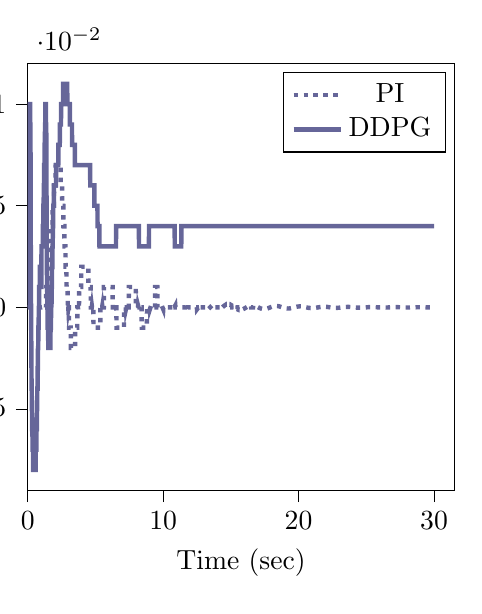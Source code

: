 % This file was created by tikzplotlib v0.9.1.
\begin{tikzpicture}[trim axis right,trim axis left]

\definecolor{color0}{rgb}{0.122,0.467,0.706}
\definecolor{color1}{rgb}{1,0.498,0.055}

\begin{axis}[
compat=newest,
tick align=outside,
tick pos=left,
x grid style={white!69.02!black},
xmin=0, xmax=31.5,
xtick style={color=black},
y grid style={white!69.02!black},
ymin=-0.009, ymax=0.012,
ytick style={color=black},
%yticklabel style={
%        /pgf/number format/.cd,
%        	fixed,
%        	fixed zerofill,
%         	precision=3,
%        /tikz/.cd
%},
scaled y ticks=true,
scaled y ticks=base 10:2,
width=7cm,
height=7cm,
xlabel=Time (sec),
ylabel=Control Signal,
y label style={at={(-0.2,0.5)}}
]
\addplot [ultra thick, blue!20!gray, dotted]
table {%
0 0
0.01 0
0.02 0
0.03 0
0.04 0
0.05 0
0.06 0
0.07 0
0.08 0
0.09 0
0.1 0
0.11 0
0.12 0
0.13 0
0.14 0
0.15 0
0.16 0
0.17 0
0.18 0
0.19 0
0.2 0
0.21 0
0.22 0
0.23 0
0.24 0
0.25 0
0.26 0
0.27 0
0.28 0
0.29 0
0.3 0
0.31 0
0.32 0
0.33 0
0.34 0
0.35 0
0.36 0
0.37 0
0.38 0
0.39 0
0.4 0
0.41 0
0.42 0
0.43 0
0.44 0
0.45 0
0.46 0
0.47 0
0.48 0
0.49 0
0.5 0
0.51 0
0.52 0
0.53 0
0.54 0
0.55 0
0.56 0
0.57 0
0.58 0
0.59 0
0.6 0
0.61 0
0.62 0
0.63 0
0.64 0
0.65 0
0.66 0
0.67 0
0.68 0
0.69 0
0.7 0
0.71 0
0.72 0
0.73 0
0.74 0
0.75 0
0.76 0
0.77 0
0.78 0
0.79 0
0.8 0
0.81 0
0.82 0
0.83 0
0.84 0
0.85 0
0.86 0
0.87 0
0.88 0
0.89 0
0.9 0
0.91 0
0.92 0
0.93 0
0.94 0
0.95 0
0.96 0
0.97 0
0.98 0
0.99 0
1 -4.393e-19
1.01 6.512e-09
1.02 6.882e-08
1.03 2.571e-07
1.04 6.431e-07
1.05 1.298e-06
1.06 2.292e-06
1.07 3.697e-06
1.08 5.584e-06
1.09 8.026e-06
1.1 1.109e-05
1.11 1.486e-05
1.12 1.939e-05
1.13 2.475e-05
1.14 3.103e-05
1.15 3.828e-05
1.16 4.657e-05
1.17 5.597e-05
1.18 6.655e-05
1.19 7.837e-05
1.2 9.149e-05
1.21 0.0
1.22 0.0
1.23 0.0
1.24 0.0
1.25 0.0
1.26 0.0
1.27 0.0
1.28 0.0
1.29 0.0
1.3 0.0
1.31 0.0
1.32 0.0
1.33 0.0
1.34 0.0
1.35 0.0
1.36 0.001
1.37 0.001
1.38 0.001
1.39 0.001
1.4 0.001
1.41 0.001
1.42 0.001
1.43 0.001
1.44 0.001
1.45 0.001
1.46 0.001
1.47 0.001
1.48 0.001
1.49 0.001
1.5 0.001
1.51 0.001
1.52 0.001
1.53 0.002
1.54 0.002
1.55 0.002
1.56 0.002
1.57 0.002
1.58 0.002
1.59 0.002
1.6 0.002
1.61 0.002
1.62 0.002
1.63 0.002
1.64 0.002
1.65 0.003
1.66 0.003
1.67 0.003
1.68 0.003
1.69 0.003
1.7 0.003
1.71 0.003
1.72 0.003
1.73 0.003
1.74 0.003
1.75 0.004
1.76 0.004
1.77 0.004
1.78 0.004
1.79 0.004
1.8 0.004
1.81 0.004
1.82 0.004
1.83 0.004
1.84 0.005
1.85 0.005
1.86 0.005
1.87 0.005
1.88 0.005
1.89 0.005
1.9 0.005
1.91 0.005
1.92 0.005
1.93 0.005
1.94 0.005
1.95 0.006
1.96 0.006
1.97 0.006
1.98 0.006
1.99 0.006
2 0.006
2.01 0.006
2.02 0.006
2.03 0.006
2.04 0.006
2.05 0.006
2.06 0.006
2.07 0.007
2.08 0.007
2.09 0.007
2.1 0.007
2.11 0.007
2.12 0.007
2.13 0.007
2.14 0.007
2.15 0.007
2.16 0.007
2.17 0.007
2.18 0.007
2.19 0.007
2.2 0.007
2.21 0.007
2.22 0.007
2.23 0.007
2.24 0.007
2.25 0.007
2.26 0.007
2.27 0.007
2.28 0.007
2.29 0.007
2.3 0.007
2.31 0.007
2.32 0.007
2.33 0.007
2.34 0.007
2.35 0.007
2.36 0.007
2.37 0.007
2.38 0.007
2.39 0.007
2.4 0.007
2.41 0.007
2.42 0.007
2.43 0.007
2.44 0.006
2.45 0.006
2.46 0.006
2.47 0.006
2.48 0.006
2.49 0.006
2.5 0.006
2.51 0.006
2.52 0.006
2.53 0.006
2.54 0.006
2.55 0.005
2.56 0.005
2.57 0.005
2.58 0.005
2.59 0.005
2.6 0.005
2.61 0.005
2.62 0.005
2.63 0.005
2.64 0.004
2.65 0.004
2.66 0.004
2.67 0.004
2.68 0.004
2.69 0.004
2.7 0.004
2.71 0.004
2.72 0.003
2.73 0.003
2.74 0.003
2.75 0.003
2.76 0.003
2.77 0.003
2.78 0.003
2.79 0.003
2.8 0.002
2.81 0.002
2.82 0.002
2.83 0.002
2.84 0.002
2.85 0.002
2.86 0.002
2.87 0.001
2.88 0.001
2.89 0.001
2.9 0.001
2.91 0.001
2.92 0.001
2.93 0.001
2.94 0.001
2.95 0.001
2.96 0.0
2.97 0.0
2.98 0.0
2.99 5.928e-05
3.0 -4.742e-05
3.01 -0.0
3.02 -0.0
3.03 -0.0
3.04 -0.0
3.05 -0.001
3.06 -0.001
3.07 -0.001
3.08 -0.001
3.09 -0.001
3.1 -0.001
3.11 -0.001
3.12 -0.001
3.13 -0.001
3.14 -0.001
3.15 -0.001
3.16 -0.001
3.17 -0.001
3.18 -0.001
3.19 -0.002
3.2 -0.002
3.21 -0.002
3.22 -0.002
3.23 -0.002
3.24 -0.002
3.25 -0.002
3.26 -0.002
3.27 -0.002
3.28 -0.002
3.29 -0.002
3.3 -0.002
3.31 -0.002
3.32 -0.002
3.33 -0.002
3.34 -0.002
3.35 -0.002
3.36 -0.002
3.37 -0.002
3.38 -0.002
3.39 -0.002
3.4 -0.002
3.41 -0.002
3.42 -0.002
3.43 -0.002
3.44 -0.002
3.45 -0.002
3.46 -0.002
3.47 -0.002
3.48 -0.002
3.49 -0.002
3.5 -0.002
3.51 -0.001
3.52 -0.001
3.53 -0.001
3.54 -0.001
3.55 -0.001
3.56 -0.001
3.57 -0.001
3.58 -0.001
3.59 -0.001
3.6 -0.001
3.61 -0.001
3.62 -0.001
3.63 -0.001
3.64 -0.001
3.65 -0.001
3.66 -0.001
3.67 -0.0
3.68 -0.0
3.69 -0.0
3.7 -0.0
3.71 -0.0
3.72 -9.144e-05
3.73 -1.668e-05
3.74 5.82e-05
3.75 0.0
3.76 0.0
3.77 0.0
3.78 0.0
3.79 0.0
3.8 0.001
3.81 0.001
3.82 0.001
3.83 0.001
3.84 0.001
3.85 0.001
3.86 0.001
3.87 0.001
3.88 0.001
3.89 0.001
3.9 0.001
3.91 0.001
3.92 0.001
3.93 0.001
3.94 0.001
3.95 0.001
3.96 0.002
3.97 0.002
3.98 0.002
3.99 0.002
4.0 0.002
4.01 0.002
4.02 0.002
4.03 0.002
4.04 0.002
4.05 0.002
4.06 0.002
4.07 0.002
4.08 0.002
4.09 0.002
4.1 0.002
4.11 0.002
4.12 0.002
4.13 0.002
4.14 0.002
4.15 0.002
4.16 0.002
4.17 0.002
4.18 0.002
4.19 0.002
4.2 0.002
4.21 0.002
4.22 0.002
4.23 0.002
4.24 0.002
4.25 0.002
4.26 0.002
4.27 0.002
4.28 0.002
4.29 0.002
4.3 0.002
4.31 0.002
4.32 0.002
4.33 0.002
4.34 0.002
4.35 0.002
4.36 0.002
4.37 0.002
4.38 0.002
4.39 0.002
4.4 0.002
4.41 0.002
4.42 0.002
4.43 0.002
4.44 0.002
4.45 0.002
4.46 0.002
4.47 0.002
4.48 0.002
4.49 0.001
4.5 0.001
4.51 0.001
4.52 0.001
4.53 0.001
4.54 0.001
4.55 0.001
4.56 0.001
4.57 0.001
4.58 0.001
4.59 0.001
4.6 0.001
4.61 0.001
4.62 0.001
4.63 0.001
4.64 0.001
4.65 0.001
4.66 0.0
4.67 0.0
4.68 0.0
4.69 0.0
4.7 0.0
4.71 0.0
4.72 0.0
4.73 0.0
4.74 5.021e-05
4.75 -3.149e-06
4.76 -5.569e-05
4.77 -0.0
4.78 -0.0
4.79 -0.0
4.8 -0.0
4.81 -0.0
4.82 -0.0
4.83 -0.0
4.84 -0.0
4.85 -0.0
4.86 -0.001
4.87 -0.001
4.88 -0.001
4.89 -0.001
4.9 -0.001
4.91 -0.001
4.92 -0.001
4.93 -0.001
4.94 -0.001
4.95 -0.001
4.96 -0.001
4.97 -0.001
4.98 -0.001
4.99 -0.001
5.0 -0.001
5.01 -0.001
5.02 -0.001
5.03 -0.001
5.04 -0.001
5.05 -0.001
5.06 -0.001
5.07 -0.001
5.08 -0.001
5.09 -0.001
5.1 -0.001
5.11 -0.001
5.12 -0.001
5.13 -0.001
5.14 -0.001
5.15 -0.001
5.16 -0.001
5.17 -0.001
5.18 -0.001
5.19 -0.001
5.2 -0.001
5.21 -0.001
5.22 -0.001
5.23 -0.001
5.24 -0.001
5.25 -0.001
5.26 -0.001
5.27 -0.001
5.28 -0.001
5.29 -0.001
5.3 -0.001
5.31 -0.001
5.32 -0.001
5.33 -0.001
5.34 -0.001
5.35 -0.001
5.36 -0.001
5.37 -0.0
5.38 -0.0
5.39 -0.0
5.4 -0.0
5.41 -0.0
5.42 -0.0
5.43 -0.0
5.44 -0.0
5.45 -0.0
5.46 -0.0
5.47 -0.0
5.48 -6.276e-05
5.49 -2.182e-05
5.5 1.92e-05
5.51 6.023e-05
5.52 0.0
5.53 0.0
5.54 0.0
5.55 0.0
5.56 0.0
5.57 0.0
5.58 0.0
5.59 0.0
5.6 0.0
5.61 0.0
5.62 0.0
5.63 0.001
5.64 0.001
5.65 0.001
5.66 0.001
5.67 0.001
5.68 0.001
5.69 0.001
5.7 0.001
5.71 0.001
5.72 0.001
5.73 0.001
5.74 0.001
5.75 0.001
5.76 0.001
5.77 0.001
5.78 0.001
5.79 0.001
5.8 0.001
5.81 0.001
5.82 0.001
5.83 0.001
5.84 0.001
5.85 0.001
5.86 0.001
5.87 0.001
5.88 0.001
5.89 0.001
5.9 0.001
5.91 0.001
5.92 0.001
5.93 0.001
5.94 0.001
5.95 0.001
5.96 0.001
5.97 0.001
5.98 0.001
5.99 0.001
6.0 0.001
6.01 0.001
6.02 0.001
6.03 0.001
6.04 0.001
6.05 0.001
6.06 0.001
6.07 0.001
6.08 0.001
6.09 0.001
6.1 0.001
6.11 0.001
6.12 0.001
6.13 0.001
6.14 0.001
6.15 0.001
6.16 0.001
6.17 0.001
6.18 0.001
6.19 0.001
6.2 0.001
6.21 0.001
6.22 0.001
6.23 0.001
6.24 0.001
6.25 0.001
6.26 0.001
6.27 0.001
6.28 0.0
6.29 0.0
6.3 0.0
6.31 0.0
6.32 0.0
6.33 0.0
6.34 0.0
6.35 0.0
6.36 0.0
6.37 0.0
6.38 0.0
6.39 6.609e-05
6.4 2.913e-05
6.41 -7.693e-06
6.42 -4.433e-05
6.43 -8.074e-05
6.44 -0.0
6.45 -0.0
6.46 -0.0
6.47 -0.0
6.48 -0.0
6.49 -0.0
6.5 -0.0
6.51 -0.0
6.52 -0.0
6.53 -0.0
6.54 -0.0
6.55 -0.0
6.56 -0.001
6.57 -0.001
6.58 -0.001
6.59 -0.001
6.6 -0.001
6.61 -0.001
6.62 -0.001
6.63 -0.001
6.64 -0.001
6.65 -0.001
6.66 -0.001
6.67 -0.001
6.68 -0.001
6.69 -0.001
6.7 -0.001
6.71 -0.001
6.72 -0.001
6.73 -0.001
6.74 -0.001
6.75 -0.001
6.76 -0.001
6.77 -0.001
6.78 -0.001
6.79 -0.001
6.8 -0.001
6.81 -0.001
6.82 -0.001
6.83 -0.001
6.84 -0.001
6.85 -0.001
6.86 -0.001
6.87 -0.001
6.88 -0.001
6.89 -0.001
6.9 -0.001
6.91 -0.001
6.92 -0.001
6.93 -0.001
6.94 -0.001
6.95 -0.001
6.96 -0.001
6.97 -0.001
6.98 -0.001
6.99 -0.001
7.0 -0.001
7.01 -0.001
7.02 -0.001
7.03 -0.001
7.04 -0.001
7.05 -0.001
7.06 -0.001
7.07 -0.001
7.08 -0.001
7.09 -0.001
7.1 -0.001
7.11 -0.001
7.12 -0.0
7.13 -0.0
7.14 -0.0
7.15 -0.0
7.16 -0.0
7.17 -0.0
7.18 -0.0
7.19 -0.0
7.2 -0.0
7.21 -0.0
7.22 -0.0
7.23 -0.0
7.24 -0.0
7.25 -9.858e-05
7.26 -6.763e-05
7.27 -3.67e-05
7.28 -5.82e-06
7.29 2.496e-05
7.3 5.561e-05
7.31 8.609e-05
7.32 0.0
7.33 0.0
7.34 0.0
7.35 0.0
7.36 0.0
7.37 0.0
7.38 0.0
7.39 0.0
7.4 0.0
7.41 0.0
7.42 0.0
7.43 0.0
7.44 0.0
7.45 0.0
7.46 0.0
7.47 0.001
7.48 0.001
7.49 0.001
7.5 0.001
7.51 0.001
7.52 0.001
7.53 0.001
7.54 0.001
7.55 0.001
7.56 0.001
7.57 0.001
7.58 0.001
7.59 0.001
7.6 0.001
7.61 0.001
7.62 0.001
7.63 0.001
7.64 0.001
7.65 0.001
7.66 0.001
7.67 0.001
7.68 0.001
7.69 0.001
7.7 0.001
7.71 0.001
7.72 0.001
7.73 0.001
7.74 0.001
7.75 0.001
7.76 0.001
7.77 0.001
7.78 0.001
7.79 0.001
7.8 0.001
7.81 0.001
7.82 0.001
7.83 0.001
7.84 0.001
7.85 0.001
7.86 0.001
7.87 0.001
7.88 0.001
7.89 0.001
7.9 0.001
7.91 0.001
7.92 0.001
7.93 0.001
7.94 0.001
7.95 0.001
7.96 0.001
7.97 0.001
7.98 0.001
7.99 0.0
8.0 0.0
8.01 0.0
8.02 0.0
8.03 0.0
8.04 0.0
8.05 0.0
8.06 0.0
8.07 0.0
8.08 0.0
8.09 0.0
8.1 0.0
8.11 0.0
8.12 0.0
8.13 0.0
8.14 0.0
8.15 8.714e-05
8.16 6.144e-05
8.17 3.579e-05
8.18 1.023e-05
8.19 -1.522e-05
8.2 -4.051e-05
8.21 -6.563e-05
8.22 -9.054e-05
8.23 -0.0
8.24 -0.0
8.25 -0.0
8.26 -0.0
8.27 -0.0
8.28 -0.0
8.29 -0.0
8.3 -0.0
8.31 -0.0
8.32 -0.0
8.33 -0.0
8.34 -0.0
8.35 -0.0
8.36 -0.0
8.37 -0.0
8.38 -0.0
8.39 -0.0
8.4 -0.0
8.41 -0.0
8.42 -0.001
8.43 -0.001
8.44 -0.001
8.45 -0.001
8.46 -0.001
8.47 -0.001
8.48 -0.001
8.49 -0.001
8.5 -0.001
8.51 -0.001
8.52 -0.001
8.53 -0.001
8.54 -0.001
8.55 -0.001
8.56 -0.001
8.57 -0.001
8.58 -0.001
8.59 -0.001
8.6 -0.001
8.61 -0.001
8.62 -0.001
8.63 -0.001
8.64 -0.001
8.65 -0.001
8.66 -0.001
8.67 -0.001
8.68 -0.001
8.69 -0.001
8.7 -0.001
8.71 -0.001
8.72 -0.001
8.73 -0.001
8.74 -0.001
8.75 -0.001
8.76 -0.001
8.77 -0.001
8.78 -0.001
8.79 -0.001
8.8 -0.001
8.81 -0.0
8.82 -0.0
8.83 -0.0
8.84 -0.0
8.85 -0.0
8.86 -0.0
8.87 -0.0
8.88 -0.0
8.89 -0.0
8.9 -0.0
8.91 -0.0
8.92 -0.0
8.93 -0.0
8.94 -0.0
8.95 -0.0
8.96 -0.0
8.97 -0.0
8.98 -0.0
8.99 -0.0
9.0 -0.0
9.01 -0.0
9.02 -9.872e-05
9.03 -7.799e-05
9.04 -5.726e-05
9.05 -3.655e-05
9.06 -1.589e-05
9.07 4.693e-06
9.08 2.517e-05
9.09 4.552e-05
9.1 6.572e-05
9.11 8.574e-05
9.12 0.0
9.13 0.0
9.14 0.0
9.15 0.0
9.16 0.0
9.17 0.0
9.18 0.0
9.19 0.0
9.2 0.0
9.21 0.0
9.22 0.0
9.23 0.0
9.24 0.0
9.25 0.0
9.26 0.0
9.27 0.0
9.28 0.0
9.29 0.0
9.3 0.0
9.31 0.0
9.32 0.0
9.33 0.0
9.34 0.0
9.35 0.0
9.36 0.0
9.37 0.0
9.38 0.0
9.39 0.0
9.4 0.0
9.41 0.001
9.42 0.001
9.43 0.001
9.44 0.001
9.45 0.001
9.46 0.001
9.47 0.001
9.48 0.001
9.49 0.001
9.5 0.001
9.51 0.001
9.52 0.001
9.53 0.001
9.54 0.001
9.55 0.001
9.56 0.001
9.57 0.001
9.58 0.0
9.59 0.0
9.6 0.0
9.61 0.0
9.62 0.0
9.63 0.0
9.64 0.0
9.65 0.0
9.66 0.0
9.67 0.0
9.68 0.0
9.69 0.0
9.7 0.0
9.71 0.0
9.72 0.0
9.73 0.0
9.74 0.0
9.75 0.0
9.76 0.0
9.77 0.0
9.78 0.0
9.79 0.0
9.8 0.0
9.81 0.0
9.82 0.0
9.83 0.0
9.84 0.0
9.85 0.0
9.86 0.0
9.87 0.0
9.88 0.0
9.89 0.0
9.9 8.681e-05
9.91 6.995e-05
9.92 5.309e-05
9.93 3.624e-05
9.94 1.942e-05
9.95 2.652e-06
9.96 -1.404e-05
9.97 -3.064e-05
9.98 -4.712e-05
9.99 -6.346e-05
10.0 -7.965e-05
10.01 -9.566e-05
10.02 -0.0
10.03 -0.0
10.04 -0.0
10.05 -0.0
10.06 -0.0
10.07 -0.0
10.08 -0.0
10.09 -0.0
10.1 -0.0
10.11 -0.0
10.12 -0.0
10.13 -0.0
10.14 -0.0
10.15 -0.0
10.16 -0.0
10.17 -0.0
10.18 -0.0
10.19 -0.0
10.2 -0.0
10.21 -0.0
10.22 -0.0
10.23 -0.0
10.24 -0.0
10.25 -0.0
10.26 -0.0
10.27 -0.0
10.28 -0.0
10.29 -0.0
10.3 -0.0
10.31 -0.0
10.32 -0.0
10.33 -0.0
10.34 -0.0
10.35 -0.0
10.36 -0.0
10.37 -0.0
10.38 -0.0
10.39 -0.0
10.4 -0.0
10.41 -0.0
10.42 -0.0
10.43 -0.0
10.44 -0.0
10.45 -0.0
10.46 -0.0
10.47 -0.0
10.48 -0.0
10.49 -0.0
10.5 -0.0
10.51 -0.0
10.52 -0.0
10.53 -0.0
10.54 -0.0
10.55 -0.0
10.56 -0.0
10.57 -0.0
10.58 -0.0
10.59 -0.0
10.6 -0.0
10.61 -0.0
10.62 -0.0
10.63 -0.0
10.64 -0.0
10.65 -0.0
10.66 -0.0
10.67 -0.0
10.68 -0.0
10.69 -0.0
10.7 -0.0
10.71 -0.0
10.72 -0.0
10.73 -0.0
10.74 -0.0
10.75 -0.0
10.76 -0.0
10.77 -8.775e-05
10.78 -7.403e-05
10.79 -6.027e-05
10.8 -4.65e-05
10.81 -3.273e-05
10.82 -1.898e-05
10.83 -5.27e-06
10.84 8.389e-06
10.85 2.198e-05
10.86 3.547e-05
10.87 4.887e-05
10.88 6.214e-05
10.89 7.527e-05
10.9 8.825e-05
10.91 0.0
10.92 0.0
10.93 0.0
10.94 0.0
10.95 0.0
10.96 0.0
10.97 0.0
10.98 0.0
10.99 0.0
11.0 0.0
11.01 0.0
11.02 0.0
11.03 0.0
11.04 0.0
11.05 0.0
11.06 0.0
11.07 0.0
11.08 0.0
11.09 0.0
11.1 0.0
11.11 0.0
11.12 0.0
11.13 0.0
11.14 0.0
11.15 0.0
11.16 0.0
11.17 0.0
11.18 0.0
11.19 0.0
11.2 0.0
11.21 0.0
11.22 0.0
11.23 0.0
11.24 0.0
11.25 0.0
11.26 0.0
11.27 0.0
11.28 0.0
11.29 0.0
11.3 0.0
11.31 0.0
11.32 0.0
11.33 0.0
11.34 0.0
11.35 0.0
11.36 0.0
11.37 0.0
11.38 0.0
11.39 0.0
11.4 0.0
11.41 0.0
11.42 0.0
11.43 0.0
11.44 0.0
11.45 0.0
11.46 0.0
11.47 0.0
11.48 0.0
11.49 0.0
11.5 0.0
11.51 0.0
11.52 0.0
11.53 0.0
11.54 0.0
11.55 0.0
11.56 0.0
11.57 0.0
11.58 0.0
11.59 0.0
11.6 0.0
11.61 0.0
11.62 0.0
11.63 9.914e-05
11.64 8.801e-05
11.65 7.683e-05
11.66 6.559e-05
11.67 5.433e-05
11.68 4.305e-05
11.69 3.176e-05
11.7 2.048e-05
11.71 9.231e-06
11.72 -1.981e-06
11.73 -1.314e-05
11.74 -2.423e-05
11.75 -3.524e-05
11.76 -4.616e-05
11.77 -5.697e-05
11.78 -6.766e-05
11.79 -7.822e-05
11.8 -8.863e-05
11.81 -9.888e-05
11.82 -0.0
11.83 -0.0
11.84 -0.0
11.85 -0.0
11.86 -0.0
11.87 -0.0
11.88 -0.0
11.89 -0.0
11.9 -0.0
11.91 -0.0
11.92 -0.0
11.93 -0.0
11.94 -0.0
11.95 -0.0
11.96 -0.0
11.97 -0.0
11.98 -0.0
11.99 -0.0
12.0 -0.0
12.01 -0.0
12.02 -0.0
12.03 -0.0
12.04 -0.0
12.05 -0.0
12.06 -0.0
12.07 -0.0
12.08 -0.0
12.09 -0.0
12.1 -0.0
12.11 -0.0
12.12 -0.0
12.13 -0.0
12.14 -0.0
12.15 -0.0
12.16 -0.0
12.17 -0.0
12.18 -0.0
12.19 -0.0
12.2 -0.0
12.21 -0.0
12.22 -0.0
12.23 -0.0
12.24 -0.0
12.25 -0.0
12.26 -0.0
12.27 -0.0
12.28 -0.0
12.29 -0.0
12.3 -0.0
12.31 -0.0
12.32 -0.0
12.33 -0.0
12.34 -0.0
12.35 -0.0
12.36 -0.0
12.37 -0.0
12.38 -0.0
12.39 -0.0
12.4 -0.0
12.41 -0.0
12.42 -0.0
12.43 -0.0
12.44 -0.0
12.45 -0.0
12.46 -0.0
12.47 -0.0
12.48 -0.0
12.49 -0.0
12.5 -9.464e-05
12.51 -8.563e-05
12.52 -7.655e-05
12.53 -6.742e-05
12.54 -5.824e-05
12.55 -4.904e-05
12.56 -3.981e-05
12.57 -3.057e-05
12.58 -2.134e-05
12.59 -1.212e-05
12.6 -2.932e-06
12.61 6.221e-06
12.62 1.532e-05
12.63 2.437e-05
12.64 3.334e-05
12.65 4.223e-05
12.66 5.102e-05
12.67 5.971e-05
12.68 6.828e-05
12.69 7.673e-05
12.7 8.505e-05
12.71 9.322e-05
12.72 0.0
12.73 0.0
12.74 0.0
12.75 0.0
12.76 0.0
12.77 0.0
12.78 0.0
12.79 0.0
12.8 0.0
12.81 0.0
12.82 0.0
12.83 0.0
12.84 0.0
12.85 0.0
12.86 0.0
12.87 0.0
12.88 0.0
12.89 0.0
12.9 0.0
12.91 0.0
12.92 0.0
12.93 0.0
12.94 0.0
12.95 0.0
12.96 0.0
12.97 0.0
12.98 0.0
12.99 0.0
13.0 0.0
13.01 0.0
13.02 0.0
13.03 0.0
13.04 0.0
13.05 0.0
13.06 0.0
13.07 0.0
13.08 0.0
13.09 0.0
13.1 0.0
13.11 0.0
13.12 0.0
13.13 0.0
13.14 0.0
13.15 0.0
13.16 0.0
13.17 0.0
13.18 0.0
13.19 0.0
13.2 0.0
13.21 0.0
13.22 0.0
13.23 0.0
13.24 0.0
13.25 0.0
13.26 0.0
13.27 0.0
13.28 0.0
13.29 0.0
13.3 0.0
13.31 0.0
13.32 0.0
13.33 0.0
13.34 0.0
13.35 0.0
13.36 9.539e-05
13.37 8.821e-05
13.38 8.095e-05
13.39 7.362e-05
13.4 6.622e-05
13.41 5.878e-05
13.42 5.13e-05
13.43 4.379e-05
13.44 3.626e-05
13.45 2.872e-05
13.46 2.117e-05
13.47 1.363e-05
13.48 6.113e-06
13.49 -1.38e-06
13.5 -8.837e-06
13.51 -1.625e-05
13.52 -2.361e-05
13.53 -3.09e-05
13.54 -3.812e-05
13.55 -4.526e-05
13.56 -5.231e-05
13.57 -5.927e-05
13.58 -6.611e-05
13.59 -7.284e-05
13.6 -7.945e-05
13.61 -8.593e-05
13.62 -9.227e-05
13.63 -9.846e-05
13.64 -0.0
13.65 -0.0
13.66 -0.0
13.67 -0.0
13.68 -0.0
13.69 -0.0
13.7 -0.0
13.71 -0.0
13.72 -0.0
13.73 -0.0
13.74 -0.0
13.75 -0.0
13.76 -0.0
13.77 -0.0
13.78 -0.0
13.79 -0.0
13.8 -0.0
13.81 -0.0
13.82 -0.0
13.83 -0.0
13.84 -0.0
13.85 -0.0
13.86 -0.0
13.87 -0.0
13.88 -0.0
13.89 -0.0
13.9 -0.0
13.91 -0.0
13.92 -0.0
13.93 -0.0
13.94 -0.0
13.95 -0.0
13.96 -0.0
13.97 -0.0
13.98 -0.0
13.99 -0.0
14.0 -0.0
14.01 -0.0
14.02 -0.0
14.03 -0.0
14.04 -0.0
14.05 -0.0
14.06 -0.0
14.07 -0.0
14.08 -0.0
14.09 -0.0
14.1 -0.0
14.11 -0.0
14.12 -0.0
14.13 -0.0
14.14 -0.0
14.15 -0.0
14.16 -0.0
14.17 -0.0
14.18 -0.0
14.19 -0.0
14.2 -0.0
14.21 -9.759e-05
14.22 -9.201e-05
14.23 -8.633e-05
14.24 -8.058e-05
14.25 -7.474e-05
14.26 -6.885e-05
14.27 -6.289e-05
14.28 -5.687e-05
14.29 -5.082e-05
14.3 -4.472e-05
14.31 -3.86e-05
14.32 -3.246e-05
14.33 -2.631e-05
14.34 -2.015e-05
14.35 -1.399e-05
14.36 -7.843e-06
14.37 -1.714e-06
14.38 4.388e-06
14.39 1.046e-05
14.4 1.649e-05
14.41 2.246e-05
14.42 2.839e-05
14.43 3.425e-05
14.44 4.004e-05
14.45 4.575e-05
14.46 5.138e-05
14.47 5.692e-05
14.48 6.236e-05
14.49 6.77e-05
14.5 7.293e-05
14.51 7.804e-05
14.52 8.303e-05
14.53 8.789e-05
14.54 9.262e-05
14.55 9.721e-05
14.56 0.0
14.57 0.0
14.58 0.0
14.59 0.0
14.6 0.0
14.61 0.0
14.62 0.0
14.63 0.0
14.64 0.0
14.65 0.0
14.66 0.0
14.67 0.0
14.68 0.0
14.69 0.0
14.7 0.0
14.71 0.0
14.72 0.0
14.73 0.0
14.74 0.0
14.75 0.0
14.76 0.0
14.77 0.0
14.78 0.0
14.79 0.0
14.8 0.0
14.81 0.0
14.82 0.0
14.83 0.0
14.84 0.0
14.85 0.0
14.86 0.0
14.87 0.0
14.88 0.0
14.89 0.0
14.9 0.0
14.91 0.0
14.92 0.0
14.93 0.0
14.94 0.0
14.95 0.0
14.96 0.0
14.97 0.0
14.98 0.0
14.99 0.0
15.0 0.0
15.01 0.0
15.02 0.0
15.03 0.0
15.04 0.0
15.05 9.891e-05
15.06 9.475e-05
15.07 9.05e-05
15.08 8.615e-05
15.09 8.171e-05
15.1 7.719e-05
15.11 7.259e-05
15.12 6.792e-05
15.13 6.319e-05
15.14 5.84e-05
15.15 5.355e-05
15.16 4.866e-05
15.17 4.374e-05
15.18 3.878e-05
15.19 3.379e-05
15.2 2.878e-05
15.21 2.376e-05
15.22 1.874e-05
15.23 1.371e-05
15.24 8.686e-06
15.25 3.675e-06
15.26 -1.316e-06
15.27 -6.284e-06
15.28 -1.122e-05
15.29 -1.612e-05
15.3 -2.098e-05
15.31 -2.578e-05
15.32 -3.054e-05
15.33 -3.523e-05
15.34 -3.986e-05
15.35 -4.441e-05
15.36 -4.889e-05
15.37 -5.329e-05
15.38 -5.76e-05
15.39 -6.181e-05
15.4 -6.593e-05
15.41 -6.995e-05
15.42 -7.386e-05
15.43 -7.766e-05
15.44 -8.134e-05
15.45 -8.491e-05
15.46 -8.835e-05
15.47 -9.166e-05
15.48 -9.484e-05
15.49 -9.789e-05
15.5 -0.0
15.51 -0.0
15.52 -0.0
15.53 -0.0
15.54 -0.0
15.55 -0.0
15.56 -0.0
15.57 -0.0
15.58 -0.0
15.59 -0.0
15.6 -0.0
15.61 -0.0
15.62 -0.0
15.63 -0.0
15.64 -0.0
15.65 -0.0
15.66 -0.0
15.67 -0.0
15.68 -0.0
15.69 -0.0
15.7 -0.0
15.71 -0.0
15.72 -0.0
15.73 -0.0
15.74 -0.0
15.75 -0.0
15.76 -0.0
15.77 -0.0
15.78 -0.0
15.79 -0.0
15.8 -0.0
15.81 -0.0
15.82 -0.0
15.83 -0.0
15.84 -0.0
15.85 -0.0
15.86 -0.0
15.87 -0.0
15.88 -9.759e-05
15.89 -9.473e-05
15.9 -9.176e-05
15.91 -8.869e-05
15.92 -8.552e-05
15.93 -8.226e-05
15.94 -7.891e-05
15.95 -7.547e-05
15.96 -7.196e-05
15.97 -6.837e-05
15.98 -6.471e-05
15.99 -6.098e-05
16.0 -5.72e-05
16.01 -5.336e-05
16.02 -4.947e-05
16.03 -4.553e-05
16.04 -4.156e-05
16.05 -3.755e-05
16.06 -3.351e-05
16.07 -2.945e-05
16.08 -2.537e-05
16.09 -2.128e-05
16.1 -1.718e-05
16.11 -1.307e-05
16.12 -8.973e-06
16.13 -4.878e-06
16.14 -7.967e-07
16.15 3.267e-06
16.16 7.309e-06
16.17 1.132e-05
16.18 1.53e-05
16.19 1.925e-05
16.2 2.315e-05
16.21 2.7e-05
16.22 3.08e-05
16.23 3.455e-05
16.24 3.823e-05
16.25 4.185e-05
16.26 4.54e-05
16.27 4.888e-05
16.28 5.228e-05
16.29 5.56e-05
16.3 5.883e-05
16.31 6.197e-05
16.32 6.502e-05
16.33 6.797e-05
16.34 7.083e-05
16.35 7.358e-05
16.36 7.623e-05
16.37 7.876e-05
16.38 8.119e-05
16.39 8.35e-05
16.4 8.57e-05
16.41 8.778e-05
16.42 8.974e-05
16.43 9.157e-05
16.44 9.328e-05
16.45 9.487e-05
16.46 9.633e-05
16.47 9.766e-05
16.48 9.886e-05
16.49 9.993e-05
16.5 0.0
16.51 0.0
16.52 0.0
16.53 0.0
16.54 0.0
16.55 0.0
16.56 0.0
16.57 0.0
16.58 0.0
16.59 0.0
16.6 0.0
16.61 0.0
16.62 0.0
16.63 0.0
16.64 0.0
16.65 9.922e-05
16.66 9.81e-05
16.67 9.685e-05
16.68 9.549e-05
16.69 9.402e-05
16.7 9.243e-05
16.71 9.073e-05
16.72 8.893e-05
16.73 8.702e-05
16.74 8.501e-05
16.75 8.29e-05
16.76 8.07e-05
16.77 7.841e-05
16.78 7.603e-05
16.79 7.356e-05
16.8 7.101e-05
16.81 6.838e-05
16.82 6.568e-05
16.83 6.291e-05
16.84 6.007e-05
16.85 5.717e-05
16.86 5.421e-05
16.87 5.119e-05
16.88 4.813e-05
16.89 4.501e-05
16.9 4.186e-05
16.91 3.866e-05
16.92 3.543e-05
16.93 3.218e-05
16.94 2.889e-05
16.95 2.559e-05
16.96 2.227e-05
16.97 1.893e-05
16.98 1.559e-05
16.99 1.224e-05
17.0 8.889e-06
17.01 5.545e-06
17.02 2.21e-06
17.03 -1.114e-06
17.04 -4.42e-06
17.05 -7.706e-06
17.06 -1.097e-05
17.07 -1.42e-05
17.08 -1.74e-05
17.09 -2.056e-05
17.1 -2.368e-05
17.11 -2.676e-05
17.12 -2.979e-05
17.13 -3.277e-05
17.14 -3.569e-05
17.15 -3.856e-05
17.16 -4.136e-05
17.17 -4.41e-05
17.18 -4.677e-05
17.19 -4.937e-05
17.2 -5.189e-05
17.21 -5.434e-05
17.22 -5.67e-05
17.23 -5.899e-05
17.24 -6.119e-05
17.25 -6.33e-05
17.26 -6.532e-05
17.27 -6.725e-05
17.28 -6.909e-05
17.29 -7.083e-05
17.3 -7.247e-05
17.31 -7.402e-05
17.32 -7.546e-05
17.33 -7.68e-05
17.34 -7.804e-05
17.35 -7.917e-05
17.36 -8.02e-05
17.37 -8.113e-05
17.38 -8.194e-05
17.39 -8.265e-05
17.4 -8.325e-05
17.41 -8.375e-05
17.42 -8.413e-05
17.43 -8.441e-05
17.44 -8.458e-05
17.45 -8.464e-05
17.46 -8.459e-05
17.47 -8.444e-05
17.48 -8.418e-05
17.49 -8.382e-05
17.5 -8.335e-05
17.51 -8.278e-05
17.52 -8.211e-05
17.53 -8.134e-05
17.54 -8.047e-05
17.55 -7.95e-05
17.56 -7.843e-05
17.57 -7.727e-05
17.58 -7.602e-05
17.59 -7.468e-05
17.6 -7.324e-05
17.61 -7.173e-05
17.62 -7.013e-05
17.63 -6.845e-05
17.64 -6.669e-05
17.65 -6.485e-05
17.66 -6.294e-05
17.67 -6.096e-05
17.68 -5.891e-05
17.69 -5.68e-05
17.7 -5.462e-05
17.71 -5.239e-05
17.72 -5.01e-05
17.73 -4.775e-05
17.74 -4.536e-05
17.75 -4.292e-05
17.76 -4.044e-05
17.77 -3.792e-05
17.78 -3.536e-05
17.79 -3.277e-05
17.8 -3.015e-05
17.81 -2.75e-05
17.82 -2.483e-05
17.83 -2.214e-05
17.84 -1.944e-05
17.85 -1.673e-05
17.86 -1.4e-05
17.87 -1.127e-05
17.88 -8.54e-06
17.89 -5.811e-06
17.9 -3.086e-06
17.91 -3.708e-07
17.92 2.333e-06
17.93 5.021e-06
17.94 7.69e-06
17.95 1.034e-05
17.96 1.296e-05
17.97 1.555e-05
17.98 1.812e-05
17.99 2.064e-05
18 2.313e-05
18.01 2.558e-05
18.02 2.799e-05
18.03 3.035e-05
18.04 3.266e-05
18.05 3.491e-05
18.06 3.712e-05
18.07 3.926e-05
18.08 4.135e-05
18.09 4.338e-05
18.1 4.534e-05
18.11 4.723e-05
18.12 4.906e-05
18.13 5.081e-05
18.14 5.25e-05
18.15 5.411e-05
18.16 5.564e-05
18.17 5.71e-05
18.18 5.847e-05
18.19 5.977e-05
18.2 6.099e-05
18.21 6.212e-05
18.22 6.317e-05
18.23 6.413e-05
18.24 6.501e-05
18.25 6.581e-05
18.26 6.651e-05
18.27 6.713e-05
18.28 6.766e-05
18.29 6.811e-05
18.3 6.846e-05
18.31 6.873e-05
18.32 6.891e-05
18.33 6.9e-05
18.34 6.901e-05
18.35 6.892e-05
18.36 6.875e-05
18.37 6.85e-05
18.38 6.815e-05
18.39 6.773e-05
18.4 6.722e-05
18.41 6.663e-05
18.42 6.595e-05
18.43 6.52e-05
18.44 6.437e-05
18.45 6.346e-05
18.46 6.247e-05
18.47 6.141e-05
18.48 6.028e-05
18.49 5.908e-05
18.5 5.78e-05
18.51 5.646e-05
18.52 5.506e-05
18.53 5.359e-05
18.54 5.206e-05
18.55 5.047e-05
18.56 4.883e-05
18.57 4.713e-05
18.58 4.538e-05
18.59 4.358e-05
18.6 4.173e-05
18.61 3.984e-05
18.62 3.791e-05
18.63 3.594e-05
18.64 3.393e-05
18.65 3.189e-05
18.66 2.982e-05
18.67 2.772e-05
18.68 2.559e-05
18.69 2.345e-05
18.7 2.128e-05
18.71 1.909e-05
18.72 1.69e-05
18.73 1.469e-05
18.74 1.247e-05
18.75 1.024e-05
18.76 8.018e-06
18.77 5.792e-06
18.78 3.569e-06
18.79 1.351e-06
18.8 -8.576e-07
18.81 -3.055e-06
18.82 -5.239e-06
18.83 -7.406e-06
18.84 -9.553e-06
18.85 -1.168e-05
18.86 -1.378e-05
18.87 -1.585e-05
18.88 -1.79e-05
18.89 -1.991e-05
18.9 -2.189e-05
18.91 -2.383e-05
18.92 -2.573e-05
18.93 -2.759e-05
18.94 -2.941e-05
18.95 -3.118e-05
18.96 -3.29e-05
18.97 -3.458e-05
18.98 -3.62e-05
18.99 -3.777e-05
19.0 -3.929e-05
19.01 -4.075e-05
19.02 -4.215e-05
19.03 -4.349e-05
19.04 -4.477e-05
19.05 -4.598e-05
19.06 -4.714e-05
19.07 -4.822e-05
19.08 -4.925e-05
19.09 -5.02e-05
19.1 -5.109e-05
19.11 -5.191e-05
19.12 -5.266e-05
19.13 -5.334e-05
19.14 -5.395e-05
19.15 -5.448e-05
19.16 -5.495e-05
19.17 -5.535e-05
19.18 -5.567e-05
19.19 -5.592e-05
19.2 -5.61e-05
19.21 -5.621e-05
19.22 -5.625e-05
19.23 -5.621e-05
19.24 -5.611e-05
19.25 -5.593e-05
19.26 -5.569e-05
19.27 -5.537e-05
19.28 -5.499e-05
19.29 -5.454e-05
19.3 -5.402e-05
19.31 -5.344e-05
19.32 -5.279e-05
19.33 -5.208e-05
19.34 -5.13e-05
19.35 -5.047e-05
19.36 -4.957e-05
19.37 -4.862e-05
19.38 -4.761e-05
19.39 -4.654e-05
19.4 -4.542e-05
19.41 -4.425e-05
19.42 -4.302e-05
19.43 -4.175e-05
19.44 -4.043e-05
19.45 -3.907e-05
19.46 -3.766e-05
19.47 -3.621e-05
19.48 -3.473e-05
19.49 -3.32e-05
19.5 -3.164e-05
19.51 -3.005e-05
19.52 -2.843e-05
19.53 -2.678e-05
19.54 -2.51e-05
19.55 -2.34e-05
19.56 -2.168e-05
19.57 -1.994e-05
19.58 -1.818e-05
19.59 -1.641e-05
19.6 -1.462e-05
19.61 -1.282e-05
19.62 -1.102e-05
19.63 -9.209e-06
19.64 -7.395e-06
19.65 -5.581e-06
19.66 -3.768e-06
19.67 -1.959e-06
19.68 -1.556e-07
19.69 1.64e-06
19.7 3.425e-06
19.71 5.197e-06
19.72 6.954e-06
19.73 8.695e-06
19.74 1.042e-05
19.75 1.212e-05
19.76 1.379e-05
19.77 1.545e-05
19.78 1.707e-05
19.79 1.867e-05
19.8 2.023e-05
19.81 2.176e-05
19.82 2.326e-05
19.83 2.472e-05
19.84 2.615e-05
19.85 2.753e-05
19.86 2.887e-05
19.87 3.017e-05
19.88 3.143e-05
19.89 3.264e-05
19.9 3.38e-05
19.91 3.492e-05
19.92 3.598e-05
19.93 3.7e-05
19.94 3.796e-05
19.95 3.887e-05
19.96 3.973e-05
19.97 4.054e-05
19.98 4.129e-05
19.99 4.198e-05
20.0 4.262e-05
20.01 4.32e-05
20.02 4.372e-05
20.03 4.419e-05
20.04 4.459e-05
20.05 4.494e-05
20.06 4.524e-05
20.07 4.547e-05
20.08 4.564e-05
20.09 4.576e-05
20.1 4.582e-05
20.11 4.581e-05
20.12 4.576e-05
20.13 4.564e-05
20.14 4.547e-05
20.15 4.524e-05
20.16 4.495e-05
20.17 4.461e-05
20.18 4.421e-05
20.19 4.376e-05
20.2 4.326e-05
20.21 4.271e-05
20.22 4.21e-05
20.23 4.144e-05
20.24 4.073e-05
20.25 3.998e-05
20.26 3.918e-05
20.27 3.833e-05
20.28 3.744e-05
20.29 3.65e-05
20.3 3.553e-05
20.31 3.451e-05
20.32 3.345e-05
20.33 3.236e-05
20.34 3.123e-05
20.35 3.007e-05
20.36 2.887e-05
20.37 2.764e-05
20.38 2.639e-05
20.39 2.51e-05
20.4 2.379e-05
20.41 2.246e-05
20.42 2.11e-05
20.43 1.973e-05
20.44 1.833e-05
20.45 1.692e-05
20.46 1.549e-05
20.47 1.405e-05
20.48 1.26e-05
20.49 1.114e-05
20.5 9.677e-06
20.51 8.205e-06
20.52 6.729e-06
20.53 5.251e-06
20.54 3.774e-06
20.55 2.299e-06
20.56 8.275e-07
20.57 -6.38e-07
20.58 -2.096e-06
20.59 -3.544e-06
20.6 -4.982e-06
20.61 -6.406e-06
20.62 -7.816e-06
20.63 -9.209e-06
20.64 -1.058e-05
20.65 -1.194e-05
20.66 -1.327e-05
20.67 -1.458e-05
20.68 -1.587e-05
20.69 -1.713e-05
20.7 -1.837e-05
20.71 -1.957e-05
20.72 -2.074e-05
20.73 -2.189e-05
20.74 -2.3e-05
20.75 -2.407e-05
20.76 -2.511e-05
20.77 -2.611e-05
20.78 -2.708e-05
20.79 -2.801e-05
20.8 -2.889e-05
20.81 -2.974e-05
20.82 -3.054e-05
20.83 -3.131e-05
20.84 -3.203e-05
20.85 -3.27e-05
20.86 -3.333e-05
20.87 -3.392e-05
20.88 -3.446e-05
20.89 -3.496e-05
20.9 -3.541e-05
20.91 -3.581e-05
20.92 -3.616e-05
20.93 -3.647e-05
20.94 -3.673e-05
20.95 -3.694e-05
20.96 -3.71e-05
20.97 -3.722e-05
20.98 -3.729e-05
20.99 -3.731e-05
21.0 -3.729e-05
21.01 -3.722e-05
21.02 -3.71e-05
21.03 -3.693e-05
21.04 -3.672e-05
21.05 -3.646e-05
21.06 -3.616e-05
21.07 -3.582e-05
21.08 -3.543e-05
21.09 -3.499e-05
21.1 -3.452e-05
21.11 -3.4e-05
21.12 -3.345e-05
21.13 -3.285e-05
21.14 -3.222e-05
21.15 -3.154e-05
21.16 -3.084e-05
21.17 -3.009e-05
21.18 -2.931e-05
21.19 -2.85e-05
21.2 -2.765e-05
21.21 -2.678e-05
21.22 -2.587e-05
21.23 -2.494e-05
21.24 -2.397e-05
21.25 -2.299e-05
21.26 -2.198e-05
21.27 -2.094e-05
21.28 -1.988e-05
21.29 -1.881e-05
21.3 -1.771e-05
21.31 -1.66e-05
21.32 -1.547e-05
21.33 -1.433e-05
21.34 -1.317e-05
21.35 -1.201e-05
21.36 -1.083e-05
21.37 -9.644e-06
21.38 -8.452e-06
21.39 -7.256e-06
21.4 -6.055e-06
21.41 -4.853e-06
21.42 -3.65e-06
21.43 -2.448e-06
21.44 -1.248e-06
21.45 -5.293e-08
21.46 1.137e-06
21.47 2.32e-06
21.48 3.495e-06
21.49 4.659e-06
21.5 5.813e-06
21.51 6.954e-06
21.52 8.08e-06
21.53 9.191e-06
21.54 1.029e-05
21.55 1.136e-05
21.56 1.242e-05
21.57 1.346e-05
21.58 1.447e-05
21.59 1.546e-05
21.6 1.643e-05
21.61 1.737e-05
21.62 1.829e-05
21.63 1.918e-05
21.64 2.004e-05
21.65 2.087e-05
21.66 2.167e-05
21.67 2.244e-05
21.68 2.318e-05
21.69 2.388e-05
21.7 2.455e-05
21.71 2.519e-05
21.72 2.579e-05
21.73 2.636e-05
21.74 2.689e-05
21.75 2.739e-05
21.76 2.784e-05
21.77 2.826e-05
21.78 2.865e-05
21.79 2.899e-05
21.8 2.93e-05
21.81 2.957e-05
21.82 2.98e-05
21.83 2.999e-05
21.84 3.014e-05
21.85 3.025e-05
21.86 3.033e-05
21.87 3.037e-05
21.88 3.036e-05
21.89 3.032e-05
21.9 3.024e-05
21.91 3.013e-05
21.92 2.997e-05
21.93 2.978e-05
21.94 2.955e-05
21.95 2.929e-05
21.96 2.899e-05
21.97 2.865e-05
21.98 2.828e-05
21.99 2.788e-05
22.0 2.744e-05
22.01 2.697e-05
22.02 2.647e-05
22.03 2.594e-05
22.04 2.538e-05
22.05 2.478e-05
22.06 2.416e-05
22.07 2.351e-05
22.08 2.284e-05
22.09 2.214e-05
22.1 2.141e-05
22.11 2.066e-05
22.12 1.989e-05
22.13 1.91e-05
22.14 1.828e-05
22.15 1.745e-05
22.16 1.66e-05
22.17 1.573e-05
22.18 1.485e-05
22.19 1.395e-05
22.2 1.303e-05
22.21 1.211e-05
22.22 1.117e-05
22.23 1.023e-05
22.24 9.275e-06
22.25 8.314e-06
22.26 7.347e-06
22.27 6.375e-06
22.28 5.399e-06
22.29 4.422e-06
22.3 3.443e-06
22.31 2.464e-06
22.32 1.487e-06
22.33 5.126e-07
22.34 -4.579e-07
22.35 -1.423e-06
22.36 -2.383e-06
22.37 -3.334e-06
22.38 -4.277e-06
22.39 -5.211e-06
22.4 -6.133e-06
22.41 -7.043e-06
22.42 -7.94e-06
22.43 -8.823e-06
22.44 -9.691e-06
22.45 -1.054e-05
22.46 -1.138e-05
22.47 -1.219e-05
22.48 -1.299e-05
22.49 -1.377e-05
22.5 -1.452e-05
22.51 -1.525e-05
22.52 -1.597e-05
22.53 -1.665e-05
22.54 -1.732e-05
22.55 -1.795e-05
22.56 -1.857e-05
22.57 -1.915e-05
22.58 -1.971e-05
22.59 -2.025e-05
22.6 -2.075e-05
22.61 -2.122e-05
22.62 -2.167e-05
22.63 -2.209e-05
22.64 -2.247e-05
22.65 -2.283e-05
22.66 -2.316e-05
22.67 -2.345e-05
22.68 -2.372e-05
22.69 -2.395e-05
22.7 -2.415e-05
22.71 -2.432e-05
22.72 -2.446e-05
22.73 -2.457e-05
22.74 -2.465e-05
22.75 -2.469e-05
22.76 -2.47e-05
22.77 -2.469e-05
22.78 -2.464e-05
22.79 -2.456e-05
22.8 -2.445e-05
22.81 -2.431e-05
22.82 -2.413e-05
22.83 -2.393e-05
22.84 -2.37e-05
22.85 -2.344e-05
22.86 -2.316e-05
22.87 -2.284e-05
22.88 -2.25e-05
22.89 -2.213e-05
22.9 -2.173e-05
22.91 -2.131e-05
22.92 -2.087e-05
22.93 -2.04e-05
22.94 -1.99e-05
22.95 -1.938e-05
22.96 -1.885e-05
22.97 -1.829e-05
22.98 -1.77e-05
22.99 -1.71e-05
23.0 -1.649e-05
23.01 -1.585e-05
23.02 -1.519e-05
23.03 -1.452e-05
23.04 -1.384e-05
23.05 -1.314e-05
23.06 -1.243e-05
23.07 -1.17e-05
23.08 -1.096e-05
23.09 -1.022e-05
23.1 -9.459e-06
23.11 -8.693e-06
23.12 -7.921e-06
23.13 -7.142e-06
23.14 -6.358e-06
23.15 -5.569e-06
23.16 -4.777e-06
23.17 -3.982e-06
23.18 -3.187e-06
23.19 -2.391e-06
23.2 -1.595e-06
23.21 -8.016e-07
23.22 -1.067e-08
23.23 7.766e-07
23.24 1.559e-06
23.25 2.336e-06
23.26 3.107e-06
23.27 3.87e-06
23.28 4.624e-06
23.29 5.369e-06
23.3 6.104e-06
23.31 6.828e-06
23.32 7.539e-06
23.33 8.238e-06
23.34 8.923e-06
23.35 9.594e-06
23.36 1.025e-05
23.37 1.089e-05
23.38 1.151e-05
23.39 1.212e-05
23.4 1.27e-05
23.41 1.327e-05
23.42 1.382e-05
23.43 1.435e-05
23.44 1.486e-05
23.45 1.535e-05
23.46 1.581e-05
23.47 1.625e-05
23.48 1.668e-05
23.49 1.707e-05
23.5 1.745e-05
23.51 1.78e-05
23.52 1.812e-05
23.53 1.843e-05
23.54 1.87e-05
23.55 1.896e-05
23.56 1.918e-05
23.57 1.939e-05
23.58 1.956e-05
23.59 1.971e-05
23.6 1.984e-05
23.61 1.994e-05
23.62 2.001e-05
23.63 2.006e-05
23.64 2.008e-05
23.65 2.008e-05
23.66 2.005e-05
23.67 2.0e-05
23.68 1.992e-05
23.69 1.982e-05
23.7 1.969e-05
23.71 1.954e-05
23.72 1.937e-05
23.73 1.917e-05
23.74 1.894e-05
23.75 1.87e-05
23.76 1.843e-05
23.77 1.814e-05
23.78 1.783e-05
23.79 1.75e-05
23.8 1.714e-05
23.81 1.677e-05
23.82 1.638e-05
23.83 1.597e-05
23.84 1.554e-05
23.85 1.509e-05
23.86 1.463e-05
23.87 1.414e-05
23.88 1.365e-05
23.89 1.314e-05
23.9 1.261e-05
23.91 1.207e-05
23.92 1.152e-05
23.93 1.096e-05
23.94 1.038e-05
23.95 9.8e-06
23.96 9.205e-06
23.97 8.601e-06
23.98 7.99e-06
23.99 7.371e-06
24.0 6.746e-06
24.01 6.115e-06
24.02 5.48e-06
24.03 4.84e-06
24.04 4.198e-06
24.05 3.553e-06
24.06 2.906e-06
24.07 2.259e-06
24.08 1.612e-06
24.09 9.666e-07
24.1 3.225e-07
24.11 -3.189e-07
24.12 -9.57e-07
24.13 -1.591e-06
24.14 -2.22e-06
24.15 -2.843e-06
24.16 -3.459e-06
24.17 -4.069e-06
24.18 -4.67e-06
24.19 -5.263e-06
24.2 -5.846e-06
24.21 -6.419e-06
24.22 -6.981e-06
24.23 -7.532e-06
24.24 -8.071e-06
24.25 -8.597e-06
24.26 -9.11e-06
24.27 -9.609e-06
24.28 -1.009e-05
24.29 -1.056e-05
24.3 -1.102e-05
24.31 -1.145e-05
24.32 -1.188e-05
24.33 -1.228e-05
24.34 -1.267e-05
24.35 -1.304e-05
24.36 -1.339e-05
24.37 -1.372e-05
24.38 -1.403e-05
24.39 -1.433e-05
24.4 -1.46e-05
24.41 -1.486e-05
24.42 -1.509e-05
24.43 -1.531e-05
24.44 -1.55e-05
24.45 -1.568e-05
24.46 -1.583e-05
24.47 -1.596e-05
24.48 -1.607e-05
24.49 -1.616e-05
24.5 -1.624e-05
24.51 -1.628e-05
24.52 -1.631e-05
24.53 -1.632e-05
24.54 -1.631e-05
24.55 -1.628e-05
24.56 -1.622e-05
24.57 -1.615e-05
24.58 -1.605e-05
24.59 -1.594e-05
24.6 -1.581e-05
24.61 -1.565e-05
24.62 -1.548e-05
24.63 -1.529e-05
24.64 -1.508e-05
24.65 -1.486e-05
24.66 -1.461e-05
24.67 -1.435e-05
24.68 -1.407e-05
24.69 -1.378e-05
24.7 -1.347e-05
24.71 -1.314e-05
24.72 -1.28e-05
24.73 -1.244e-05
24.74 -1.207e-05
24.75 -1.169e-05
24.76 -1.129e-05
24.77 -1.088e-05
24.78 -1.046e-05
24.79 -1.003e-05
24.8 -9.583e-06
24.81 -9.13e-06
24.82 -8.667e-06
24.83 -8.196e-06
24.84 -7.717e-06
24.85 -7.23e-06
24.86 -6.736e-06
24.87 -6.236e-06
24.88 -5.731e-06
24.89 -5.22e-06
24.9 -4.706e-06
24.91 -4.188e-06
24.92 -3.667e-06
24.93 -3.144e-06
24.94 -2.619e-06
24.95 -2.094e-06
24.96 -1.568e-06
24.97 -1.043e-06
24.98 -5.189e-07
24.99 3.257e-09
25.0 5.23e-07
25.01 1.04e-06
25.02 1.553e-06
25.03 2.061e-06
25.04 2.565e-06
25.05 3.063e-06
25.06 3.554e-06
25.07 4.039e-06
25.08 4.517e-06
25.09 4.986e-06
25.1 5.447e-06
25.11 5.9e-06
25.12 6.342e-06
25.13 6.774e-06
25.14 7.196e-06
25.15 7.607e-06
25.16 8.006e-06
25.17 8.393e-06
25.18 8.768e-06
25.19 9.13e-06
25.2 9.479e-06
25.21 9.814e-06
25.22 1.014e-05
25.23 1.044e-05
25.24 1.073e-05
25.25 1.101e-05
25.26 1.127e-05
25.27 1.152e-05
25.28 1.175e-05
25.29 1.197e-05
25.3 1.217e-05
25.31 1.235e-05
25.32 1.251e-05
25.33 1.266e-05
25.34 1.28e-05
25.35 1.291e-05
25.36 1.301e-05
25.37 1.309e-05
25.38 1.316e-05
25.39 1.321e-05
25.4 1.324e-05
25.41 1.325e-05
25.42 1.325e-05
25.43 1.323e-05
25.44 1.32e-05
25.45 1.315e-05
25.46 1.308e-05
25.47 1.299e-05
25.48 1.289e-05
25.49 1.278e-05
25.5 1.264e-05
25.51 1.25e-05
25.52 1.233e-05
25.53 1.216e-05
25.54 1.197e-05
25.55 1.176e-05
25.56 1.154e-05
25.57 1.131e-05
25.58 1.106e-05
25.59 1.08e-05
25.6 1.053e-05
25.61 1.025e-05
25.62 9.951e-06
25.63 9.644e-06
25.64 9.327e-06
25.65 8.999e-06
25.66 8.662e-06
25.67 8.315e-06
25.68 7.96e-06
25.69 7.596e-06
25.7 7.224e-06
25.71 6.845e-06
25.72 6.459e-06
25.73 6.066e-06
25.74 5.668e-06
25.75 5.264e-06
25.76 4.856e-06
25.77 4.444e-06
25.78 4.028e-06
25.79 3.608e-06
25.8 3.186e-06
25.81 2.763e-06
25.82 2.337e-06
25.83 1.911e-06
25.84 1.484e-06
25.85 1.057e-06
25.86 6.315e-07
25.87 2.068e-07
25.88 -2.162e-07
25.89 -6.37e-07
25.9 -1.055e-06
25.91 -1.47e-06
25.92 -1.88e-06
25.93 -2.287e-06
25.94 -2.689e-06
25.95 -3.085e-06
25.96 -3.476e-06
25.97 -3.86e-06
25.98 -4.238e-06
25.99 -4.609e-06
26.0 -4.972e-06
26.01 -5.327e-06
26.02 -5.674e-06
26.03 -6.011e-06
26.04 -6.34e-06
26.05 -6.659e-06
26.06 -6.969e-06
26.07 -7.268e-06
26.08 -7.556e-06
26.09 -7.833e-06
26.1 -8.1e-06
26.11 -8.355e-06
26.12 -8.598e-06
26.13 -8.829e-06
26.14 -9.048e-06
26.15 -9.254e-06
26.16 -9.448e-06
26.17 -9.629e-06
26.18 -9.796e-06
26.19 -9.951e-06
26.2 -1.009e-05
26.21 -1.022e-05
26.22 -1.033e-05
26.23 -1.044e-05
26.24 -1.052e-05
26.25 -1.06e-05
26.26 -1.066e-05
26.27 -1.07e-05
26.28 -1.073e-05
26.29 -1.075e-05
26.3 -1.076e-05
26.31 -1.075e-05
26.32 -1.073e-05
26.33 -1.069e-05
26.34 -1.064e-05
26.35 -1.058e-05
26.36 -1.051e-05
26.37 -1.042e-05
26.38 -1.032e-05
26.39 -1.02e-05
26.4 -1.008e-05
26.41 -9.94e-06
26.42 -9.79e-06
26.43 -9.629e-06
26.44 -9.456e-06
26.45 -9.272e-06
26.46 -9.077e-06
26.47 -8.872e-06
26.48 -8.656e-06
26.49 -8.431e-06
26.5 -8.196e-06
26.51 -7.951e-06
26.52 -7.698e-06
26.53 -7.436e-06
26.54 -7.166e-06
26.55 -6.889e-06
26.56 -6.604e-06
26.57 -6.312e-06
26.58 -6.013e-06
26.59 -5.708e-06
26.6 -5.397e-06
26.61 -5.081e-06
26.62 -4.761e-06
26.63 -4.435e-06
26.64 -4.106e-06
26.65 -3.773e-06
26.66 -3.436e-06
26.67 -3.097e-06
26.68 -2.756e-06
26.69 -2.413e-06
26.7 -2.068e-06
26.71 -1.723e-06
26.72 -1.376e-06
26.73 -1.03e-06
26.74 -6.842e-07
26.75 -3.391e-07
26.76 4.891e-09
26.77 3.472e-07
26.78 6.875e-07
26.79 1.025e-06
26.8 1.36e-06
26.81 1.692e-06
26.82 2.02e-06
26.83 2.344e-06
26.84 2.663e-06
26.85 2.977e-06
26.86 3.287e-06
26.87 3.59e-06
26.88 3.888e-06
26.89 4.179e-06
26.9 4.464e-06
26.91 4.741e-06
26.92 5.012e-06
26.93 5.275e-06
26.94 5.53e-06
26.95 5.776e-06
26.96 6.014e-06
26.97 6.244e-06
26.98 6.465e-06
26.99 6.676e-06
27.0 6.878e-06
27.01 7.07e-06
27.02 7.253e-06
27.03 7.425e-06
27.04 7.587e-06
27.05 7.739e-06
27.06 7.88e-06
27.07 8.011e-06
27.08 8.131e-06
27.09 8.24e-06
27.1 8.339e-06
27.11 8.426e-06
27.12 8.502e-06
27.13 8.567e-06
27.14 8.621e-06
27.15 8.664e-06
27.16 8.696e-06
27.17 8.717e-06
27.18 8.726e-06
27.19 8.725e-06
27.2 8.712e-06
27.21 8.689e-06
27.22 8.654e-06
27.23 8.609e-06
27.24 8.553e-06
27.25 8.487e-06
27.26 8.41e-06
27.27 8.323e-06
27.28 8.226e-06
27.29 8.119e-06
27.3 8.003e-06
27.31 7.876e-06
27.32 7.741e-06
27.33 7.596e-06
27.34 7.442e-06
27.35 7.28e-06
27.36 7.109e-06
27.37 6.93e-06
27.38 6.743e-06
27.39 6.549e-06
27.4 6.347e-06
27.41 6.138e-06
27.42 5.922e-06
27.43 5.7e-06
27.44 5.472e-06
27.45 5.238e-06
27.46 4.998e-06
27.47 4.753e-06
27.48 4.504e-06
27.49 4.25e-06
27.5 3.991e-06
27.51 3.729e-06
27.52 3.464e-06
27.53 3.195e-06
27.54 2.923e-06
27.55 2.65e-06
27.56 2.374e-06
27.57 2.096e-06
27.58 1.817e-06
27.59 1.537e-06
27.6 1.257e-06
27.61 9.759e-07
27.62 6.952e-07
27.63 4.15e-07
27.64 1.355e-07
27.65 -1.428e-07
27.66 -4.196e-07
27.67 -6.945e-07
27.68 -9.673e-07
27.69 -1.238e-06
27.7 -1.505e-06
27.71 -1.769e-06
27.72 -2.03e-06
27.73 -2.287e-06
27.74 -2.54e-06
27.75 -2.788e-06
27.76 -3.032e-06
27.77 -3.271e-06
27.78 -3.504e-06
27.79 -3.732e-06
27.8 -3.954e-06
27.81 -4.171e-06
27.82 -4.38e-06
27.83 -4.584e-06
27.84 -4.78e-06
27.85 -4.97e-06
27.86 -5.152e-06
27.87 -5.328e-06
27.88 -5.495e-06
27.89 -5.655e-06
27.9 -5.807e-06
27.91 -5.951e-06
27.92 -6.086e-06
27.93 -6.213e-06
27.94 -6.332e-06
27.95 -6.443e-06
27.96 -6.544e-06
27.97 -6.637e-06
27.98 -6.721e-06
27.99 -6.796e-06
28.0 -6.863e-06
28.01 -6.92e-06
28.02 -6.968e-06
28.03 -7.008e-06
28.04 -7.038e-06
28.05 -7.059e-06
28.06 -7.071e-06
28.07 -7.074e-06
28.08 -7.069e-06
28.09 -7.054e-06
28.1 -7.03e-06
28.11 -6.998e-06
28.12 -6.957e-06
28.13 -6.908e-06
28.14 -6.85e-06
28.15 -6.783e-06
28.16 -6.709e-06
28.17 -6.626e-06
28.18 -6.535e-06
28.19 -6.437e-06
28.2 -6.33e-06
28.21 -6.217e-06
28.22 -6.096e-06
28.23 -5.968e-06
28.24 -5.832e-06
28.25 -5.691e-06
28.26 -5.542e-06
28.27 -5.388e-06
28.28 -5.227e-06
28.29 -5.061e-06
28.3 -4.889e-06
28.31 -4.711e-06
28.32 -4.529e-06
28.33 -4.341e-06
28.34 -4.149e-06
28.35 -3.953e-06
28.36 -3.752e-06
28.37 -3.548e-06
28.38 -3.341e-06
28.39 -3.13e-06
28.4 -2.916e-06
28.41 -2.699e-06
28.42 -2.48e-06
28.43 -2.259e-06
28.44 -2.036e-06
28.45 -1.812e-06
28.46 -1.587e-06
28.47 -1.36e-06
28.48 -1.133e-06
28.49 -9.055e-07
28.5 -6.779e-07
28.51 -4.506e-07
28.52 -2.238e-07
28.53 2.199e-09
28.54 2.271e-07
28.55 4.507e-07
28.56 6.727e-07
28.57 8.927e-07
28.58 1.111e-06
28.59 1.326e-06
28.6 1.539e-06
28.61 1.749e-06
28.62 1.955e-06
28.63 2.158e-06
28.64 2.358e-06
28.65 2.553e-06
28.66 2.745e-06
28.67 2.932e-06
28.68 3.114e-06
28.69 3.292e-06
28.7 3.464e-06
28.71 3.632e-06
28.72 3.794e-06
28.73 3.95e-06
28.74 4.101e-06
28.75 4.246e-06
28.76 4.384e-06
28.77 4.517e-06
28.78 4.643e-06
28.79 4.763e-06
28.8 4.876e-06
28.81 4.983e-06
28.82 5.083e-06
28.83 5.175e-06
28.84 5.261e-06
28.85 5.34e-06
28.86 5.412e-06
28.87 5.476e-06
28.88 5.534e-06
28.89 5.584e-06
28.9 5.626e-06
28.91 5.662e-06
28.92 5.69e-06
28.93 5.711e-06
28.94 5.724e-06
28.95 5.731e-06
28.96 5.729e-06
28.97 5.721e-06
28.98 5.706e-06
28.99 5.683e-06
29.0 5.653e-06
29.01 5.617e-06
29.02 5.573e-06
29.03 5.523e-06
29.04 5.466e-06
29.05 5.402e-06
29.06 5.332e-06
29.07 5.255e-06
29.08 5.172e-06
29.09 5.083e-06
29.1 4.988e-06
29.11 4.887e-06
29.12 4.78e-06
29.13 4.668e-06
29.14 4.551e-06
29.15 4.428e-06
29.16 4.3e-06
29.17 4.168e-06
29.18 4.031e-06
29.19 3.889e-06
29.2 3.743e-06
29.21 3.593e-06
29.22 3.44e-06
29.23 3.282e-06
29.24 3.122e-06
29.25 2.958e-06
29.26 2.791e-06
29.27 2.622e-06
29.28 2.45e-06
29.29 2.275e-06
29.3 2.099e-06
29.31 1.921e-06
29.32 1.741e-06
29.33 1.56e-06
29.34 1.378e-06
29.35 1.195e-06
29.36 1.011e-06
29.37 8.267e-07
29.38 6.424e-07
29.39 4.582e-07
29.4 2.743e-07
29.41 9.094e-08
29.42 -9.168e-08
29.43 -2.733e-07
29.44 -4.537e-07
29.45 -6.327e-07
29.46 -8.101e-07
29.47 -9.855e-07
29.48 -1.159e-06
29.49 -1.33e-06
29.5 -1.499e-06
29.51 -1.665e-06
29.52 -1.828e-06
29.53 -1.988e-06
29.54 -2.144e-06
29.55 -2.297e-06
29.56 -2.447e-06
29.57 -2.593e-06
29.58 -2.735e-06
29.59 -2.872e-06
29.6 -3.006e-06
29.61 -3.135e-06
29.62 -3.259e-06
29.63 -3.379e-06
29.64 -3.494e-06
29.65 -3.603e-06
29.66 -3.708e-06
29.67 -3.808e-06
29.68 -3.902e-06
29.69 -3.991e-06
29.7 -4.075e-06
29.71 -4.153e-06
29.72 -4.225e-06
29.73 -4.292e-06
29.74 -4.353e-06
29.75 -4.408e-06
29.76 -4.457e-06
29.77 -4.501e-06
29.78 -4.538e-06
29.79 -4.57e-06
29.8 -4.596e-06
29.81 -4.615e-06
29.82 -4.629e-06
29.83 -4.637e-06
29.84 -4.639e-06
29.85 -4.636e-06
29.86 -4.626e-06
29.87 -4.611e-06
29.88 -4.59e-06
29.89 -4.563e-06
29.9 -4.53e-06
29.91 -4.492e-06
29.92 -4.449e-06
29.93 -4.4e-06
29.94 -4.346e-06
29.95 -4.286e-06
29.96 -4.221e-06
29.97 -4.152e-06
29.98 -4.077e-06
29.99 -3.998e-06
30.0 -3.914e-06
};
\addlegendentry{PI};
\addplot [ultra thick, blue!20!gray]
table {%
0 0
0.01 0.005
0.02 0.006
0.03 0.006
0.04 0.007
0.05 0.007
0.06 0.007
0.07 0.008
0.08 0.008
0.09 0.008
0.1 0.009
0.11 0.009
0.12 0.009
0.13 0.009
0.14 0.01
0.15 0.01
0.16 0.01
0.17 0.01
0.18 0.01
0.19 0.009
0.2 0.009
0.21 0.008
0.22 0.005
0.23 0.003
0.24 0.001
0.25 -0.0
0.26 -0.001
0.27 -0.002
0.28 -0.003
0.29 -0.004
0.3 -0.004
0.31 -0.005
0.32 -0.005
0.33 -0.006
0.34 -0.006
0.35 -0.006
0.36 -0.007
0.37 -0.007
0.38 -0.007
0.39 -0.007
0.4 -0.008
0.41 -0.008
0.42 -0.008
0.43 -0.008
0.44 -0.008
0.45 -0.008
0.46 -0.008
0.47 -0.008
0.48 -0.008
0.49 -0.008
0.5 -0.008
0.51 -0.008
0.52 -0.008
0.53 -0.008
0.54 -0.008
0.55 -0.008
0.56 -0.008
0.57 -0.008
0.58 -0.008
0.59 -0.008
0.6 -0.007
0.61 -0.007
0.62 -0.007
0.63 -0.007
0.64 -0.007
0.65 -0.006
0.66 -0.006
0.67 -0.006
0.68 -0.006
0.69 -0.005
0.7 -0.005
0.71 -0.004
0.72 -0.004
0.73 -0.004
0.74 -0.003
0.75 -0.003
0.76 -0.002
0.77 -0.002
0.78 -0.002
0.79 -0.001
0.8 -0.001
0.81 -0.001
0.82 -0.0
0.83 6.766e-05
0.84 0.0
0.85 0.001
0.86 0.001
0.87 0.001
0.88 0.001
0.89 0.001
0.9 0.002
0.91 0.002
0.92 0.002
0.93 0.002
0.94 0.002
0.95 0.002
0.96 0.002
0.97 0.002
0.98 0.002
0.99 0.001
1 0.001
1.01 0.001
1.02 0.003
1.03 0.003
1.04 0.003
1.05 0.003
1.06 0.003
1.07 0.003
1.08 0.003
1.09 0.003
1.1 0.003
1.11 0.003
1.12 0.004
1.13 0.004
1.14 0.004
1.15 0.004
1.16 0.005
1.17 0.005
1.18 0.005
1.19 0.006
1.2 0.006
1.21 0.006
1.22 0.007
1.23 0.007
1.24 0.007
1.25 0.008
1.26 0.008
1.27 0.008
1.28 0.009
1.29 0.009
1.3 0.009
1.31 0.01
1.32 0.01
1.33 0.01
1.34 0.01
1.35 0.009
1.36 0.009
1.37 0.009
1.38 0.008
1.39 0.006
1.4 0.004
1.41 0.003
1.42 0.002
1.43 0.001
1.44 0.001
1.45 0.0
1.46 -0.0
1.47 -0.001
1.48 -0.001
1.49 -0.001
1.5 -0.001
1.51 -0.001
1.52 -0.002
1.53 -0.002
1.54 -0.002
1.55 -0.002
1.56 -0.002
1.57 -0.002
1.58 -0.002
1.59 -0.002
1.6 -0.002
1.61 -0.002
1.62 -0.002
1.63 -0.002
1.64 -0.002
1.65 -0.002
1.66 -0.002
1.67 -0.002
1.68 -0.002
1.69 -0.001
1.7 -0.001
1.71 -0.001
1.72 -0.001
1.73 -0.0
1.74 -0.0
1.75 7.363e-05
1.76 0.0
1.77 0.001
1.78 0.001
1.79 0.001
1.8 0.002
1.81 0.002
1.82 0.002
1.83 0.003
1.84 0.003
1.85 0.003
1.86 0.004
1.87 0.004
1.88 0.004
1.89 0.005
1.9 0.005
1.91 0.005
1.92 0.005
1.93 0.005
1.94 0.006
1.95 0.006
1.96 0.006
1.97 0.006
1.98 0.006
1.99 0.006
2 0.006
2.01 0.006
2.02 0.006
2.03 0.006
2.04 0.006
2.05 0.006
2.06 0.006
2.07 0.006
2.08 0.006
2.09 0.006
2.1 0.007
2.11 0.007
2.12 0.007
2.13 0.007
2.14 0.007
2.15 0.007
2.16 0.007
2.17 0.007
2.18 0.007
2.19 0.007
2.2 0.007
2.21 0.007
2.22 0.007
2.23 0.007
2.24 0.007
2.25 0.007
2.26 0.007
2.27 0.008
2.28 0.008
2.29 0.008
2.3 0.008
2.31 0.008
2.32 0.008
2.33 0.008
2.34 0.008
2.35 0.008
2.36 0.008
2.37 0.008
2.38 0.009
2.39 0.009
2.4 0.009
2.41 0.009
2.42 0.009
2.43 0.009
2.44 0.009
2.45 0.009
2.46 0.009
2.47 0.01
2.48 0.01
2.49 0.01
2.5 0.01
2.51 0.01
2.52 0.01
2.53 0.01
2.54 0.01
2.55 0.01
2.56 0.01
2.57 0.01
2.58 0.01
2.59 0.01
2.6 0.01
2.61 0.01
2.62 0.011
2.63 0.011
2.64 0.011
2.65 0.011
2.66 0.011
2.67 0.011
2.68 0.011
2.69 0.011
2.7 0.011
2.71 0.011
2.72 0.011
2.73 0.011
2.74 0.011
2.75 0.011
2.76 0.011
2.77 0.011
2.78 0.011
2.79 0.011
2.8 0.011
2.81 0.011
2.82 0.011
2.83 0.011
2.84 0.011
2.85 0.011
2.86 0.011
2.87 0.011
2.88 0.011
2.89 0.011
2.9 0.011
2.91 0.011
2.92 0.011
2.93 0.01
2.94 0.01
2.95 0.01
2.96 0.01
2.97 0.01
2.98 0.01
2.99 0.01
3.0 0.01
3.01 0.01
3.02 0.01
3.03 0.01
3.04 0.01
3.05 0.01
3.06 0.01
3.07 0.01
3.08 0.01
3.09 0.01
3.1 0.01
3.11 0.01
3.12 0.009
3.13 0.009
3.14 0.009
3.15 0.009
3.16 0.009
3.17 0.009
3.18 0.009
3.19 0.009
3.2 0.009
3.21 0.009
3.22 0.009
3.23 0.009
3.24 0.009
3.25 0.009
3.26 0.009
3.27 0.009
3.28 0.008
3.29 0.008
3.3 0.008
3.31 0.008
3.32 0.008
3.33 0.008
3.34 0.008
3.35 0.008
3.36 0.008
3.37 0.008
3.38 0.008
3.39 0.008
3.4 0.008
3.41 0.008
3.42 0.008
3.43 0.008
3.44 0.008
3.45 0.008
3.46 0.008
3.47 0.008
3.48 0.008
3.49 0.007
3.5 0.007
3.51 0.007
3.52 0.007
3.53 0.007
3.54 0.007
3.55 0.007
3.56 0.007
3.57 0.007
3.58 0.007
3.59 0.007
3.6 0.007
3.61 0.007
3.62 0.007
3.63 0.007
3.64 0.007
3.65 0.007
3.66 0.007
3.67 0.007
3.68 0.007
3.69 0.007
3.7 0.007
3.71 0.007
3.72 0.007
3.73 0.007
3.74 0.007
3.75 0.007
3.76 0.007
3.77 0.007
3.78 0.007
3.79 0.007
3.8 0.007
3.81 0.007
3.82 0.007
3.83 0.007
3.84 0.007
3.85 0.007
3.86 0.007
3.87 0.007
3.88 0.007
3.89 0.007
3.9 0.007
3.91 0.007
3.92 0.007
3.93 0.007
3.94 0.007
3.95 0.007
3.96 0.007
3.97 0.007
3.98 0.007
3.99 0.007
4.0 0.007
4.01 0.007
4.02 0.007
4.03 0.007
4.04 0.007
4.05 0.007
4.06 0.007
4.07 0.007
4.08 0.007
4.09 0.007
4.1 0.007
4.11 0.007
4.12 0.007
4.13 0.007
4.14 0.007
4.15 0.007
4.16 0.007
4.17 0.007
4.18 0.007
4.19 0.007
4.2 0.007
4.21 0.007
4.22 0.007
4.23 0.007
4.24 0.007
4.25 0.007
4.26 0.007
4.27 0.007
4.28 0.007
4.29 0.007
4.3 0.007
4.31 0.007
4.32 0.007
4.33 0.007
4.34 0.007
4.35 0.007
4.36 0.007
4.37 0.007
4.38 0.007
4.39 0.007
4.4 0.007
4.41 0.007
4.42 0.007
4.43 0.007
4.44 0.007
4.45 0.007
4.46 0.007
4.47 0.007
4.48 0.007
4.49 0.007
4.5 0.007
4.51 0.007
4.52 0.007
4.53 0.007
4.54 0.007
4.55 0.007
4.56 0.007
4.57 0.007
4.58 0.007
4.59 0.007
4.6 0.007
4.61 0.007
4.62 0.006
4.63 0.006
4.64 0.006
4.65 0.006
4.66 0.006
4.67 0.006
4.68 0.006
4.69 0.006
4.7 0.006
4.71 0.006
4.72 0.006
4.73 0.006
4.74 0.006
4.75 0.006
4.76 0.006
4.77 0.006
4.78 0.006
4.79 0.006
4.8 0.006
4.81 0.006
4.82 0.006
4.83 0.006
4.84 0.006
4.85 0.006
4.86 0.006
4.87 0.006
4.88 0.006
4.89 0.006
4.9 0.006
4.91 0.006
4.92 0.006
4.93 0.005
4.94 0.005
4.95 0.005
4.96 0.005
4.97 0.005
4.98 0.005
4.99 0.005
5.0 0.005
5.01 0.005
5.02 0.005
5.03 0.005
5.04 0.005
5.05 0.005
5.06 0.005
5.07 0.005
5.08 0.005
5.09 0.005
5.1 0.005
5.11 0.005
5.12 0.005
5.13 0.005
5.14 0.005
5.15 0.005
5.16 0.004
5.17 0.004
5.18 0.004
5.19 0.004
5.2 0.004
5.21 0.004
5.22 0.004
5.23 0.004
5.24 0.004
5.25 0.004
5.26 0.004
5.27 0.004
5.28 0.004
5.29 0.004
5.3 0.003
5.31 0.003
5.32 0.003
5.33 0.003
5.34 0.003
5.35 0.003
5.36 0.003
5.37 0.003
5.38 0.003
5.39 0.003
5.4 0.003
5.41 0.003
5.42 0.003
5.43 0.003
5.44 0.003
5.45 0.003
5.46 0.003
5.47 0.003
5.48 0.003
5.49 0.003
5.5 0.003
5.51 0.003
5.52 0.003
5.53 0.003
5.54 0.003
5.55 0.003
5.56 0.003
5.57 0.003
5.58 0.003
5.59 0.003
5.6 0.003
5.61 0.003
5.62 0.003
5.63 0.003
5.64 0.003
5.65 0.003
5.66 0.003
5.67 0.003
5.68 0.003
5.69 0.003
5.7 0.003
5.71 0.003
5.72 0.003
5.73 0.003
5.74 0.003
5.75 0.003
5.76 0.003
5.77 0.003
5.78 0.003
5.79 0.003
5.8 0.003
5.81 0.003
5.82 0.003
5.83 0.003
5.84 0.003
5.85 0.003
5.86 0.003
5.87 0.003
5.88 0.003
5.89 0.003
5.9 0.003
5.91 0.003
5.92 0.003
5.93 0.003
5.94 0.003
5.95 0.003
5.96 0.003
5.97 0.003
5.98 0.003
5.99 0.003
6.0 0.003
6.01 0.003
6.02 0.003
6.03 0.003
6.04 0.003
6.05 0.003
6.06 0.003
6.07 0.003
6.08 0.003
6.09 0.003
6.1 0.003
6.11 0.003
6.12 0.003
6.13 0.003
6.14 0.003
6.15 0.003
6.16 0.003
6.17 0.003
6.18 0.003
6.19 0.003
6.2 0.003
6.21 0.003
6.22 0.003
6.23 0.003
6.24 0.003
6.25 0.003
6.26 0.003
6.27 0.003
6.28 0.003
6.29 0.003
6.3 0.003
6.31 0.003
6.32 0.003
6.33 0.003
6.34 0.003
6.35 0.003
6.36 0.003
6.37 0.003
6.38 0.003
6.39 0.003
6.4 0.003
6.41 0.003
6.42 0.003
6.43 0.003
6.44 0.003
6.45 0.003
6.46 0.003
6.47 0.003
6.48 0.003
6.49 0.003
6.5 0.003
6.51 0.003
6.52 0.003
6.53 0.004
6.54 0.004
6.55 0.004
6.56 0.004
6.57 0.004
6.58 0.004
6.59 0.004
6.6 0.004
6.61 0.004
6.62 0.004
6.63 0.004
6.64 0.004
6.65 0.004
6.66 0.004
6.67 0.004
6.68 0.004
6.69 0.004
6.7 0.004
6.71 0.004
6.72 0.004
6.73 0.004
6.74 0.004
6.75 0.004
6.76 0.004
6.77 0.004
6.78 0.004
6.79 0.004
6.8 0.004
6.81 0.004
6.82 0.004
6.83 0.004
6.84 0.004
6.85 0.004
6.86 0.004
6.87 0.004
6.88 0.004
6.89 0.004
6.9 0.004
6.91 0.004
6.92 0.004
6.93 0.004
6.94 0.004
6.95 0.004
6.96 0.004
6.97 0.004
6.98 0.004
6.99 0.004
7.0 0.004
7.01 0.004
7.02 0.004
7.03 0.004
7.04 0.004
7.05 0.004
7.06 0.004
7.07 0.004
7.08 0.004
7.09 0.004
7.1 0.004
7.11 0.004
7.12 0.004
7.13 0.004
7.14 0.004
7.15 0.004
7.16 0.004
7.17 0.004
7.18 0.004
7.19 0.004
7.2 0.004
7.21 0.004
7.22 0.004
7.23 0.004
7.24 0.004
7.25 0.004
7.26 0.004
7.27 0.004
7.28 0.004
7.29 0.004
7.3 0.004
7.31 0.004
7.32 0.004
7.33 0.004
7.34 0.004
7.35 0.004
7.36 0.004
7.37 0.004
7.38 0.004
7.39 0.004
7.4 0.004
7.41 0.004
7.42 0.004
7.43 0.004
7.44 0.004
7.45 0.004
7.46 0.004
7.47 0.004
7.48 0.004
7.49 0.004
7.5 0.004
7.51 0.004
7.52 0.004
7.53 0.004
7.54 0.004
7.55 0.004
7.56 0.004
7.57 0.004
7.58 0.004
7.59 0.004
7.6 0.004
7.61 0.004
7.62 0.004
7.63 0.004
7.64 0.004
7.65 0.004
7.66 0.004
7.67 0.004
7.68 0.004
7.69 0.004
7.7 0.004
7.71 0.004
7.72 0.004
7.73 0.004
7.74 0.004
7.75 0.004
7.76 0.004
7.77 0.004
7.78 0.004
7.79 0.004
7.8 0.004
7.81 0.004
7.82 0.004
7.83 0.004
7.84 0.004
7.85 0.004
7.86 0.004
7.87 0.004
7.88 0.004
7.89 0.004
7.9 0.004
7.91 0.004
7.92 0.004
7.93 0.004
7.94 0.004
7.95 0.004
7.96 0.004
7.97 0.004
7.98 0.004
7.99 0.004
8.0 0.004
8.01 0.004
8.02 0.004
8.03 0.004
8.04 0.004
8.05 0.004
8.06 0.004
8.07 0.004
8.08 0.004
8.09 0.004
8.1 0.004
8.11 0.004
8.12 0.004
8.13 0.004
8.14 0.004
8.15 0.004
8.16 0.004
8.17 0.004
8.18 0.004
8.19 0.004
8.2 0.004
8.21 0.004
8.22 0.003
8.23 0.003
8.24 0.003
8.25 0.003
8.26 0.003
8.27 0.003
8.28 0.003
8.29 0.003
8.3 0.003
8.31 0.003
8.32 0.003
8.33 0.003
8.34 0.003
8.35 0.003
8.36 0.003
8.37 0.003
8.38 0.003
8.39 0.003
8.4 0.003
8.41 0.003
8.42 0.003
8.43 0.003
8.44 0.003
8.45 0.003
8.46 0.003
8.47 0.003
8.48 0.003
8.49 0.003
8.5 0.003
8.51 0.003
8.52 0.003
8.53 0.003
8.54 0.003
8.55 0.003
8.56 0.003
8.57 0.003
8.58 0.003
8.59 0.003
8.6 0.003
8.61 0.003
8.62 0.003
8.63 0.003
8.64 0.003
8.65 0.003
8.66 0.003
8.67 0.003
8.68 0.003
8.69 0.003
8.7 0.003
8.71 0.003
8.72 0.003
8.73 0.003
8.74 0.003
8.75 0.003
8.76 0.003
8.77 0.003
8.78 0.003
8.79 0.003
8.8 0.003
8.81 0.003
8.82 0.003
8.83 0.003
8.84 0.003
8.85 0.003
8.86 0.003
8.87 0.003
8.88 0.003
8.89 0.003
8.9 0.003
8.91 0.003
8.92 0.003
8.93 0.003
8.94 0.003
8.95 0.003
8.96 0.004
8.97 0.004
8.98 0.004
8.99 0.004
9.0 0.004
9.01 0.004
9.02 0.004
9.03 0.004
9.04 0.004
9.05 0.004
9.06 0.004
9.07 0.004
9.08 0.004
9.09 0.004
9.1 0.004
9.11 0.004
9.12 0.004
9.13 0.004
9.14 0.004
9.15 0.004
9.16 0.004
9.17 0.004
9.18 0.004
9.19 0.004
9.2 0.004
9.21 0.004
9.22 0.004
9.23 0.004
9.24 0.004
9.25 0.004
9.26 0.004
9.27 0.004
9.28 0.004
9.29 0.004
9.3 0.004
9.31 0.004
9.32 0.004
9.33 0.004
9.34 0.004
9.35 0.004
9.36 0.004
9.37 0.004
9.38 0.004
9.39 0.004
9.4 0.004
9.41 0.004
9.42 0.004
9.43 0.004
9.44 0.004
9.45 0.004
9.46 0.004
9.47 0.004
9.48 0.004
9.49 0.004
9.5 0.004
9.51 0.004
9.52 0.004
9.53 0.004
9.54 0.004
9.55 0.004
9.56 0.004
9.57 0.004
9.58 0.004
9.59 0.004
9.6 0.004
9.61 0.004
9.62 0.004
9.63 0.004
9.64 0.004
9.65 0.004
9.66 0.004
9.67 0.004
9.68 0.004
9.69 0.004
9.7 0.004
9.71 0.004
9.72 0.004
9.73 0.004
9.74 0.004
9.75 0.004
9.76 0.004
9.77 0.004
9.78 0.004
9.79 0.004
9.8 0.004
9.81 0.004
9.82 0.004
9.83 0.004
9.84 0.004
9.85 0.004
9.86 0.004
9.87 0.004
9.88 0.004
9.89 0.004
9.9 0.004
9.91 0.004
9.92 0.004
9.93 0.004
9.94 0.004
9.95 0.004
9.96 0.004
9.97 0.004
9.98 0.004
9.99 0.004
10.0 0.004
10.01 0.004
10.02 0.004
10.03 0.004
10.04 0.004
10.05 0.004
10.06 0.004
10.07 0.004
10.08 0.004
10.09 0.004
10.1 0.004
10.11 0.004
10.12 0.004
10.13 0.004
10.14 0.004
10.15 0.004
10.16 0.004
10.17 0.004
10.18 0.004
10.19 0.004
10.2 0.004
10.21 0.004
10.22 0.004
10.23 0.004
10.24 0.004
10.25 0.004
10.26 0.004
10.27 0.004
10.28 0.004
10.29 0.004
10.3 0.004
10.31 0.004
10.32 0.004
10.33 0.004
10.34 0.004
10.35 0.004
10.36 0.004
10.37 0.004
10.38 0.004
10.39 0.004
10.4 0.004
10.41 0.004
10.42 0.004
10.43 0.004
10.44 0.004
10.45 0.004
10.46 0.004
10.47 0.004
10.48 0.004
10.49 0.004
10.5 0.004
10.51 0.004
10.52 0.004
10.53 0.004
10.54 0.004
10.55 0.004
10.56 0.004
10.57 0.004
10.58 0.004
10.59 0.004
10.6 0.004
10.61 0.004
10.62 0.004
10.63 0.004
10.64 0.004
10.65 0.004
10.66 0.004
10.67 0.004
10.68 0.004
10.69 0.004
10.7 0.004
10.71 0.004
10.72 0.004
10.73 0.004
10.74 0.004
10.75 0.004
10.76 0.004
10.77 0.004
10.78 0.004
10.79 0.004
10.8 0.004
10.81 0.004
10.82 0.004
10.83 0.004
10.84 0.004
10.85 0.004
10.86 0.003
10.87 0.003
10.88 0.003
10.89 0.003
10.9 0.003
10.91 0.003
10.92 0.003
10.93 0.003
10.94 0.003
10.95 0.003
10.96 0.003
10.97 0.003
10.98 0.003
10.99 0.003
11.0 0.003
11.01 0.003
11.02 0.003
11.03 0.003
11.04 0.003
11.05 0.003
11.06 0.003
11.07 0.003
11.08 0.003
11.09 0.003
11.1 0.003
11.11 0.003
11.12 0.003
11.13 0.003
11.14 0.003
11.15 0.003
11.16 0.003
11.17 0.003
11.18 0.003
11.19 0.003
11.2 0.003
11.21 0.003
11.22 0.003
11.23 0.003
11.24 0.003
11.25 0.003
11.26 0.003
11.27 0.003
11.28 0.003
11.29 0.003
11.3 0.003
11.31 0.003
11.32 0.003
11.33 0.003
11.34 0.003
11.35 0.004
11.36 0.004
11.37 0.004
11.38 0.004
11.39 0.004
11.4 0.004
11.41 0.004
11.42 0.004
11.43 0.004
11.44 0.004
11.45 0.004
11.46 0.004
11.47 0.004
11.48 0.004
11.49 0.004
11.5 0.004
11.51 0.004
11.52 0.004
11.53 0.004
11.54 0.004
11.55 0.004
11.56 0.004
11.57 0.004
11.58 0.004
11.59 0.004
11.6 0.004
11.61 0.004
11.62 0.004
11.63 0.004
11.64 0.004
11.65 0.004
11.66 0.004
11.67 0.004
11.68 0.004
11.69 0.004
11.7 0.004
11.71 0.004
11.72 0.004
11.73 0.004
11.74 0.004
11.75 0.004
11.76 0.004
11.77 0.004
11.78 0.004
11.79 0.004
11.8 0.004
11.81 0.004
11.82 0.004
11.83 0.004
11.84 0.004
11.85 0.004
11.86 0.004
11.87 0.004
11.88 0.004
11.89 0.004
11.9 0.004
11.91 0.004
11.92 0.004
11.93 0.004
11.94 0.004
11.95 0.004
11.96 0.004
11.97 0.004
11.98 0.004
11.99 0.004
12.0 0.004
12.01 0.004
12.02 0.004
12.03 0.004
12.04 0.004
12.05 0.004
12.06 0.004
12.07 0.004
12.08 0.004
12.09 0.004
12.1 0.004
12.11 0.004
12.12 0.004
12.13 0.004
12.14 0.004
12.15 0.004
12.16 0.004
12.17 0.004
12.18 0.004
12.19 0.004
12.2 0.004
12.21 0.004
12.22 0.004
12.23 0.004
12.24 0.004
12.25 0.004
12.26 0.004
12.27 0.004
12.28 0.004
12.29 0.004
12.3 0.004
12.31 0.004
12.32 0.004
12.33 0.004
12.34 0.004
12.35 0.004
12.36 0.004
12.37 0.004
12.38 0.004
12.39 0.004
12.4 0.004
12.41 0.004
12.42 0.004
12.43 0.004
12.44 0.004
12.45 0.004
12.46 0.004
12.47 0.004
12.48 0.004
12.49 0.004
12.5 0.004
12.51 0.004
12.52 0.004
12.53 0.004
12.54 0.004
12.55 0.004
12.56 0.004
12.57 0.004
12.58 0.004
12.59 0.004
12.6 0.004
12.61 0.004
12.62 0.004
12.63 0.004
12.64 0.004
12.65 0.004
12.66 0.004
12.67 0.004
12.68 0.004
12.69 0.004
12.7 0.004
12.71 0.004
12.72 0.004
12.73 0.004
12.74 0.004
12.75 0.004
12.76 0.004
12.77 0.004
12.78 0.004
12.79 0.004
12.8 0.004
12.81 0.004
12.82 0.004
12.83 0.004
12.84 0.004
12.85 0.004
12.86 0.004
12.87 0.004
12.88 0.004
12.89 0.004
12.9 0.004
12.91 0.004
12.92 0.004
12.93 0.004
12.94 0.004
12.95 0.004
12.96 0.004
12.97 0.004
12.98 0.004
12.99 0.004
13.0 0.004
13.01 0.004
13.02 0.004
13.03 0.004
13.04 0.004
13.05 0.004
13.06 0.004
13.07 0.004
13.08 0.004
13.09 0.004
13.1 0.004
13.11 0.004
13.12 0.004
13.13 0.004
13.14 0.004
13.15 0.004
13.16 0.004
13.17 0.004
13.18 0.004
13.19 0.004
13.2 0.004
13.21 0.004
13.22 0.004
13.23 0.004
13.24 0.004
13.25 0.004
13.26 0.004
13.27 0.004
13.28 0.004
13.29 0.004
13.3 0.004
13.31 0.004
13.32 0.004
13.33 0.004
13.34 0.004
13.35 0.004
13.36 0.004
13.37 0.004
13.38 0.004
13.39 0.004
13.4 0.004
13.41 0.004
13.42 0.004
13.43 0.004
13.44 0.004
13.45 0.004
13.46 0.004
13.47 0.004
13.48 0.004
13.49 0.004
13.5 0.004
13.51 0.004
13.52 0.004
13.53 0.004
13.54 0.004
13.55 0.004
13.56 0.004
13.57 0.004
13.58 0.004
13.59 0.004
13.6 0.004
13.61 0.004
13.62 0.004
13.63 0.004
13.64 0.004
13.65 0.004
13.66 0.004
13.67 0.004
13.68 0.004
13.69 0.004
13.7 0.004
13.71 0.004
13.72 0.004
13.73 0.004
13.74 0.004
13.75 0.004
13.76 0.004
13.77 0.004
13.78 0.004
13.79 0.004
13.8 0.004
13.81 0.004
13.82 0.004
13.83 0.004
13.84 0.004
13.85 0.004
13.86 0.004
13.87 0.004
13.88 0.004
13.89 0.004
13.9 0.004
13.91 0.004
13.92 0.004
13.93 0.004
13.94 0.004
13.95 0.004
13.96 0.004
13.97 0.004
13.98 0.004
13.99 0.004
14.0 0.004
14.01 0.004
14.02 0.004
14.03 0.004
14.04 0.004
14.05 0.004
14.06 0.004
14.07 0.004
14.08 0.004
14.09 0.004
14.1 0.004
14.11 0.004
14.12 0.004
14.13 0.004
14.14 0.004
14.15 0.004
14.16 0.004
14.17 0.004
14.18 0.004
14.19 0.004
14.2 0.004
14.21 0.004
14.22 0.004
14.23 0.004
14.24 0.004
14.25 0.004
14.26 0.004
14.27 0.004
14.28 0.004
14.29 0.004
14.3 0.004
14.31 0.004
14.32 0.004
14.33 0.004
14.34 0.004
14.35 0.004
14.36 0.004
14.37 0.004
14.38 0.004
14.39 0.004
14.4 0.004
14.41 0.004
14.42 0.004
14.43 0.004
14.44 0.004
14.45 0.004
14.46 0.004
14.47 0.004
14.48 0.004
14.49 0.004
14.5 0.004
14.51 0.004
14.52 0.004
14.53 0.004
14.54 0.004
14.55 0.004
14.56 0.004
14.57 0.004
14.58 0.004
14.59 0.004
14.6 0.004
14.61 0.004
14.62 0.004
14.63 0.004
14.64 0.004
14.65 0.004
14.66 0.004
14.67 0.004
14.68 0.004
14.69 0.004
14.7 0.004
14.71 0.004
14.72 0.004
14.73 0.004
14.74 0.004
14.75 0.004
14.76 0.004
14.77 0.004
14.78 0.004
14.79 0.004
14.8 0.004
14.81 0.004
14.82 0.004
14.83 0.004
14.84 0.004
14.85 0.004
14.86 0.004
14.87 0.004
14.88 0.004
14.89 0.004
14.9 0.004
14.91 0.004
14.92 0.004
14.93 0.004
14.94 0.004
14.95 0.004
14.96 0.004
14.97 0.004
14.98 0.004
14.99 0.004
15.0 0.004
15.01 0.004
15.02 0.004
15.03 0.004
15.04 0.004
15.05 0.004
15.06 0.004
15.07 0.004
15.08 0.004
15.09 0.004
15.1 0.004
15.11 0.004
15.12 0.004
15.13 0.004
15.14 0.004
15.15 0.004
15.16 0.004
15.17 0.004
15.18 0.004
15.19 0.004
15.2 0.004
15.21 0.004
15.22 0.004
15.23 0.004
15.24 0.004
15.25 0.004
15.26 0.004
15.27 0.004
15.28 0.004
15.29 0.004
15.3 0.004
15.31 0.004
15.32 0.004
15.33 0.004
15.34 0.004
15.35 0.004
15.36 0.004
15.37 0.004
15.38 0.004
15.39 0.004
15.4 0.004
15.41 0.004
15.42 0.004
15.43 0.004
15.44 0.004
15.45 0.004
15.46 0.004
15.47 0.004
15.48 0.004
15.49 0.004
15.5 0.004
15.51 0.004
15.52 0.004
15.53 0.004
15.54 0.004
15.55 0.004
15.56 0.004
15.57 0.004
15.58 0.004
15.59 0.004
15.6 0.004
15.61 0.004
15.62 0.004
15.63 0.004
15.64 0.004
15.65 0.004
15.66 0.004
15.67 0.004
15.68 0.004
15.69 0.004
15.7 0.004
15.71 0.004
15.72 0.004
15.73 0.004
15.74 0.004
15.75 0.004
15.76 0.004
15.77 0.004
15.78 0.004
15.79 0.004
15.8 0.004
15.81 0.004
15.82 0.004
15.83 0.004
15.84 0.004
15.85 0.004
15.86 0.004
15.87 0.004
15.88 0.004
15.89 0.004
15.9 0.004
15.91 0.004
15.92 0.004
15.93 0.004
15.94 0.004
15.95 0.004
15.96 0.004
15.97 0.004
15.98 0.004
15.99 0.004
16.0 0.004
16.01 0.004
16.02 0.004
16.03 0.004
16.04 0.004
16.05 0.004
16.06 0.004
16.07 0.004
16.08 0.004
16.09 0.004
16.1 0.004
16.11 0.004
16.12 0.004
16.13 0.004
16.14 0.004
16.15 0.004
16.16 0.004
16.17 0.004
16.18 0.004
16.19 0.004
16.2 0.004
16.21 0.004
16.22 0.004
16.23 0.004
16.24 0.004
16.25 0.004
16.26 0.004
16.27 0.004
16.28 0.004
16.29 0.004
16.3 0.004
16.31 0.004
16.32 0.004
16.33 0.004
16.34 0.004
16.35 0.004
16.36 0.004
16.37 0.004
16.38 0.004
16.39 0.004
16.4 0.004
16.41 0.004
16.42 0.004
16.43 0.004
16.44 0.004
16.45 0.004
16.46 0.004
16.47 0.004
16.48 0.004
16.49 0.004
16.5 0.004
16.51 0.004
16.52 0.004
16.53 0.004
16.54 0.004
16.55 0.004
16.56 0.004
16.57 0.004
16.58 0.004
16.59 0.004
16.6 0.004
16.61 0.004
16.62 0.004
16.63 0.004
16.64 0.004
16.65 0.004
16.66 0.004
16.67 0.004
16.68 0.004
16.69 0.004
16.7 0.004
16.71 0.004
16.72 0.004
16.73 0.004
16.74 0.004
16.75 0.004
16.76 0.004
16.77 0.004
16.78 0.004
16.79 0.004
16.8 0.004
16.81 0.004
16.82 0.004
16.83 0.004
16.84 0.004
16.85 0.004
16.86 0.004
16.87 0.004
16.88 0.004
16.89 0.004
16.9 0.004
16.91 0.004
16.92 0.004
16.93 0.004
16.94 0.004
16.95 0.004
16.96 0.004
16.97 0.004
16.98 0.004
16.99 0.004
17.0 0.004
17.01 0.004
17.02 0.004
17.03 0.004
17.04 0.004
17.05 0.004
17.06 0.004
17.07 0.004
17.08 0.004
17.09 0.004
17.1 0.004
17.11 0.004
17.12 0.004
17.13 0.004
17.14 0.004
17.15 0.004
17.16 0.004
17.17 0.004
17.18 0.004
17.19 0.004
17.2 0.004
17.21 0.004
17.22 0.004
17.23 0.004
17.24 0.004
17.25 0.004
17.26 0.004
17.27 0.004
17.28 0.004
17.29 0.004
17.3 0.004
17.31 0.004
17.32 0.004
17.33 0.004
17.34 0.004
17.35 0.004
17.36 0.004
17.37 0.004
17.38 0.004
17.39 0.004
17.4 0.004
17.41 0.004
17.42 0.004
17.43 0.004
17.44 0.004
17.45 0.004
17.46 0.004
17.47 0.004
17.48 0.004
17.49 0.004
17.5 0.004
17.51 0.004
17.52 0.004
17.53 0.004
17.54 0.004
17.55 0.004
17.56 0.004
17.57 0.004
17.58 0.004
17.59 0.004
17.6 0.004
17.61 0.004
17.62 0.004
17.63 0.004
17.64 0.004
17.65 0.004
17.66 0.004
17.67 0.004
17.68 0.004
17.69 0.004
17.7 0.004
17.71 0.004
17.72 0.004
17.73 0.004
17.74 0.004
17.75 0.004
17.76 0.004
17.77 0.004
17.78 0.004
17.79 0.004
17.8 0.004
17.81 0.004
17.82 0.004
17.83 0.004
17.84 0.004
17.85 0.004
17.86 0.004
17.87 0.004
17.88 0.004
17.89 0.004
17.9 0.004
17.91 0.004
17.92 0.004
17.93 0.004
17.94 0.004
17.95 0.004
17.96 0.004
17.97 0.004
17.98 0.004
17.99 0.004
18 0.004
18.01 0.004
18.02 0.004
18.03 0.004
18.04 0.004
18.05 0.004
18.06 0.004
18.07 0.004
18.08 0.004
18.09 0.004
18.1 0.004
18.11 0.004
18.12 0.004
18.13 0.004
18.14 0.004
18.15 0.004
18.16 0.004
18.17 0.004
18.18 0.004
18.19 0.004
18.2 0.004
18.21 0.004
18.22 0.004
18.23 0.004
18.24 0.004
18.25 0.004
18.26 0.004
18.27 0.004
18.28 0.004
18.29 0.004
18.3 0.004
18.31 0.004
18.32 0.004
18.33 0.004
18.34 0.004
18.35 0.004
18.36 0.004
18.37 0.004
18.38 0.004
18.39 0.004
18.4 0.004
18.41 0.004
18.42 0.004
18.43 0.004
18.44 0.004
18.45 0.004
18.46 0.004
18.47 0.004
18.48 0.004
18.49 0.004
18.5 0.004
18.51 0.004
18.52 0.004
18.53 0.004
18.54 0.004
18.55 0.004
18.56 0.004
18.57 0.004
18.58 0.004
18.59 0.004
18.6 0.004
18.61 0.004
18.62 0.004
18.63 0.004
18.64 0.004
18.65 0.004
18.66 0.004
18.67 0.004
18.68 0.004
18.69 0.004
18.7 0.004
18.71 0.004
18.72 0.004
18.73 0.004
18.74 0.004
18.75 0.004
18.76 0.004
18.77 0.004
18.78 0.004
18.79 0.004
18.8 0.004
18.81 0.004
18.82 0.004
18.83 0.004
18.84 0.004
18.85 0.004
18.86 0.004
18.87 0.004
18.88 0.004
18.89 0.004
18.9 0.004
18.91 0.004
18.92 0.004
18.93 0.004
18.94 0.004
18.95 0.004
18.96 0.004
18.97 0.004
18.98 0.004
18.99 0.004
19.0 0.004
19.01 0.004
19.02 0.004
19.03 0.004
19.04 0.004
19.05 0.004
19.06 0.004
19.07 0.004
19.08 0.004
19.09 0.004
19.1 0.004
19.11 0.004
19.12 0.004
19.13 0.004
19.14 0.004
19.15 0.004
19.16 0.004
19.17 0.004
19.18 0.004
19.19 0.004
19.2 0.004
19.21 0.004
19.22 0.004
19.23 0.004
19.24 0.004
19.25 0.004
19.26 0.004
19.27 0.004
19.28 0.004
19.29 0.004
19.3 0.004
19.31 0.004
19.32 0.004
19.33 0.004
19.34 0.004
19.35 0.004
19.36 0.004
19.37 0.004
19.38 0.004
19.39 0.004
19.4 0.004
19.41 0.004
19.42 0.004
19.43 0.004
19.44 0.004
19.45 0.004
19.46 0.004
19.47 0.004
19.48 0.004
19.49 0.004
19.5 0.004
19.51 0.004
19.52 0.004
19.53 0.004
19.54 0.004
19.55 0.004
19.56 0.004
19.57 0.004
19.58 0.004
19.59 0.004
19.6 0.004
19.61 0.004
19.62 0.004
19.63 0.004
19.64 0.004
19.65 0.004
19.66 0.004
19.67 0.004
19.68 0.004
19.69 0.004
19.7 0.004
19.71 0.004
19.72 0.004
19.73 0.004
19.74 0.004
19.75 0.004
19.76 0.004
19.77 0.004
19.78 0.004
19.79 0.004
19.8 0.004
19.81 0.004
19.82 0.004
19.83 0.004
19.84 0.004
19.85 0.004
19.86 0.004
19.87 0.004
19.88 0.004
19.89 0.004
19.9 0.004
19.91 0.004
19.92 0.004
19.93 0.004
19.94 0.004
19.95 0.004
19.96 0.004
19.97 0.004
19.98 0.004
19.99 0.004
20.0 0.004
20.01 0.004
20.02 0.004
20.03 0.004
20.04 0.004
20.05 0.004
20.06 0.004
20.07 0.004
20.08 0.004
20.09 0.004
20.1 0.004
20.11 0.004
20.12 0.004
20.13 0.004
20.14 0.004
20.15 0.004
20.16 0.004
20.17 0.004
20.18 0.004
20.19 0.004
20.2 0.004
20.21 0.004
20.22 0.004
20.23 0.004
20.24 0.004
20.25 0.004
20.26 0.004
20.27 0.004
20.28 0.004
20.29 0.004
20.3 0.004
20.31 0.004
20.32 0.004
20.33 0.004
20.34 0.004
20.35 0.004
20.36 0.004
20.37 0.004
20.38 0.004
20.39 0.004
20.4 0.004
20.41 0.004
20.42 0.004
20.43 0.004
20.44 0.004
20.45 0.004
20.46 0.004
20.47 0.004
20.48 0.004
20.49 0.004
20.5 0.004
20.51 0.004
20.52 0.004
20.53 0.004
20.54 0.004
20.55 0.004
20.56 0.004
20.57 0.004
20.58 0.004
20.59 0.004
20.6 0.004
20.61 0.004
20.62 0.004
20.63 0.004
20.64 0.004
20.65 0.004
20.66 0.004
20.67 0.004
20.68 0.004
20.69 0.004
20.7 0.004
20.71 0.004
20.72 0.004
20.73 0.004
20.74 0.004
20.75 0.004
20.76 0.004
20.77 0.004
20.78 0.004
20.79 0.004
20.8 0.004
20.81 0.004
20.82 0.004
20.83 0.004
20.84 0.004
20.85 0.004
20.86 0.004
20.87 0.004
20.88 0.004
20.89 0.004
20.9 0.004
20.91 0.004
20.92 0.004
20.93 0.004
20.94 0.004
20.95 0.004
20.96 0.004
20.97 0.004
20.98 0.004
20.99 0.004
21.0 0.004
21.01 0.004
21.02 0.004
21.03 0.004
21.04 0.004
21.05 0.004
21.06 0.004
21.07 0.004
21.08 0.004
21.09 0.004
21.1 0.004
21.11 0.004
21.12 0.004
21.13 0.004
21.14 0.004
21.15 0.004
21.16 0.004
21.17 0.004
21.18 0.004
21.19 0.004
21.2 0.004
21.21 0.004
21.22 0.004
21.23 0.004
21.24 0.004
21.25 0.004
21.26 0.004
21.27 0.004
21.28 0.004
21.29 0.004
21.3 0.004
21.31 0.004
21.32 0.004
21.33 0.004
21.34 0.004
21.35 0.004
21.36 0.004
21.37 0.004
21.38 0.004
21.39 0.004
21.4 0.004
21.41 0.004
21.42 0.004
21.43 0.004
21.44 0.004
21.45 0.004
21.46 0.004
21.47 0.004
21.48 0.004
21.49 0.004
21.5 0.004
21.51 0.004
21.52 0.004
21.53 0.004
21.54 0.004
21.55 0.004
21.56 0.004
21.57 0.004
21.58 0.004
21.59 0.004
21.6 0.004
21.61 0.004
21.62 0.004
21.63 0.004
21.64 0.004
21.65 0.004
21.66 0.004
21.67 0.004
21.68 0.004
21.69 0.004
21.7 0.004
21.71 0.004
21.72 0.004
21.73 0.004
21.74 0.004
21.75 0.004
21.76 0.004
21.77 0.004
21.78 0.004
21.79 0.004
21.8 0.004
21.81 0.004
21.82 0.004
21.83 0.004
21.84 0.004
21.85 0.004
21.86 0.004
21.87 0.004
21.88 0.004
21.89 0.004
21.9 0.004
21.91 0.004
21.92 0.004
21.93 0.004
21.94 0.004
21.95 0.004
21.96 0.004
21.97 0.004
21.98 0.004
21.99 0.004
22.0 0.004
22.01 0.004
22.02 0.004
22.03 0.004
22.04 0.004
22.05 0.004
22.06 0.004
22.07 0.004
22.08 0.004
22.09 0.004
22.1 0.004
22.11 0.004
22.12 0.004
22.13 0.004
22.14 0.004
22.15 0.004
22.16 0.004
22.17 0.004
22.18 0.004
22.19 0.004
22.2 0.004
22.21 0.004
22.22 0.004
22.23 0.004
22.24 0.004
22.25 0.004
22.26 0.004
22.27 0.004
22.28 0.004
22.29 0.004
22.3 0.004
22.31 0.004
22.32 0.004
22.33 0.004
22.34 0.004
22.35 0.004
22.36 0.004
22.37 0.004
22.38 0.004
22.39 0.004
22.4 0.004
22.41 0.004
22.42 0.004
22.43 0.004
22.44 0.004
22.45 0.004
22.46 0.004
22.47 0.004
22.48 0.004
22.49 0.004
22.5 0.004
22.51 0.004
22.52 0.004
22.53 0.004
22.54 0.004
22.55 0.004
22.56 0.004
22.57 0.004
22.58 0.004
22.59 0.004
22.6 0.004
22.61 0.004
22.62 0.004
22.63 0.004
22.64 0.004
22.65 0.004
22.66 0.004
22.67 0.004
22.68 0.004
22.69 0.004
22.7 0.004
22.71 0.004
22.72 0.004
22.73 0.004
22.74 0.004
22.75 0.004
22.76 0.004
22.77 0.004
22.78 0.004
22.79 0.004
22.8 0.004
22.81 0.004
22.82 0.004
22.83 0.004
22.84 0.004
22.85 0.004
22.86 0.004
22.87 0.004
22.88 0.004
22.89 0.004
22.9 0.004
22.91 0.004
22.92 0.004
22.93 0.004
22.94 0.004
22.95 0.004
22.96 0.004
22.97 0.004
22.98 0.004
22.99 0.004
23.0 0.004
23.01 0.004
23.02 0.004
23.03 0.004
23.04 0.004
23.05 0.004
23.06 0.004
23.07 0.004
23.08 0.004
23.09 0.004
23.1 0.004
23.11 0.004
23.12 0.004
23.13 0.004
23.14 0.004
23.15 0.004
23.16 0.004
23.17 0.004
23.18 0.004
23.19 0.004
23.2 0.004
23.21 0.004
23.22 0.004
23.23 0.004
23.24 0.004
23.25 0.004
23.26 0.004
23.27 0.004
23.28 0.004
23.29 0.004
23.3 0.004
23.31 0.004
23.32 0.004
23.33 0.004
23.34 0.004
23.35 0.004
23.36 0.004
23.37 0.004
23.38 0.004
23.39 0.004
23.4 0.004
23.41 0.004
23.42 0.004
23.43 0.004
23.44 0.004
23.45 0.004
23.46 0.004
23.47 0.004
23.48 0.004
23.49 0.004
23.5 0.004
23.51 0.004
23.52 0.004
23.53 0.004
23.54 0.004
23.55 0.004
23.56 0.004
23.57 0.004
23.58 0.004
23.59 0.004
23.6 0.004
23.61 0.004
23.62 0.004
23.63 0.004
23.64 0.004
23.65 0.004
23.66 0.004
23.67 0.004
23.68 0.004
23.69 0.004
23.7 0.004
23.71 0.004
23.72 0.004
23.73 0.004
23.74 0.004
23.75 0.004
23.76 0.004
23.77 0.004
23.78 0.004
23.79 0.004
23.8 0.004
23.81 0.004
23.82 0.004
23.83 0.004
23.84 0.004
23.85 0.004
23.86 0.004
23.87 0.004
23.88 0.004
23.89 0.004
23.9 0.004
23.91 0.004
23.92 0.004
23.93 0.004
23.94 0.004
23.95 0.004
23.96 0.004
23.97 0.004
23.98 0.004
23.99 0.004
24.0 0.004
24.01 0.004
24.02 0.004
24.03 0.004
24.04 0.004
24.05 0.004
24.06 0.004
24.07 0.004
24.08 0.004
24.09 0.004
24.1 0.004
24.11 0.004
24.12 0.004
24.13 0.004
24.14 0.004
24.15 0.004
24.16 0.004
24.17 0.004
24.18 0.004
24.19 0.004
24.2 0.004
24.21 0.004
24.22 0.004
24.23 0.004
24.24 0.004
24.25 0.004
24.26 0.004
24.27 0.004
24.28 0.004
24.29 0.004
24.3 0.004
24.31 0.004
24.32 0.004
24.33 0.004
24.34 0.004
24.35 0.004
24.36 0.004
24.37 0.004
24.38 0.004
24.39 0.004
24.4 0.004
24.41 0.004
24.42 0.004
24.43 0.004
24.44 0.004
24.45 0.004
24.46 0.004
24.47 0.004
24.48 0.004
24.49 0.004
24.5 0.004
24.51 0.004
24.52 0.004
24.53 0.004
24.54 0.004
24.55 0.004
24.56 0.004
24.57 0.004
24.58 0.004
24.59 0.004
24.6 0.004
24.61 0.004
24.62 0.004
24.63 0.004
24.64 0.004
24.65 0.004
24.66 0.004
24.67 0.004
24.68 0.004
24.69 0.004
24.7 0.004
24.71 0.004
24.72 0.004
24.73 0.004
24.74 0.004
24.75 0.004
24.76 0.004
24.77 0.004
24.78 0.004
24.79 0.004
24.8 0.004
24.81 0.004
24.82 0.004
24.83 0.004
24.84 0.004
24.85 0.004
24.86 0.004
24.87 0.004
24.88 0.004
24.89 0.004
24.9 0.004
24.91 0.004
24.92 0.004
24.93 0.004
24.94 0.004
24.95 0.004
24.96 0.004
24.97 0.004
24.98 0.004
24.99 0.004
25.0 0.004
25.01 0.004
25.02 0.004
25.03 0.004
25.04 0.004
25.05 0.004
25.06 0.004
25.07 0.004
25.08 0.004
25.09 0.004
25.1 0.004
25.11 0.004
25.12 0.004
25.13 0.004
25.14 0.004
25.15 0.004
25.16 0.004
25.17 0.004
25.18 0.004
25.19 0.004
25.2 0.004
25.21 0.004
25.22 0.004
25.23 0.004
25.24 0.004
25.25 0.004
25.26 0.004
25.27 0.004
25.28 0.004
25.29 0.004
25.3 0.004
25.31 0.004
25.32 0.004
25.33 0.004
25.34 0.004
25.35 0.004
25.36 0.004
25.37 0.004
25.38 0.004
25.39 0.004
25.4 0.004
25.41 0.004
25.42 0.004
25.43 0.004
25.44 0.004
25.45 0.004
25.46 0.004
25.47 0.004
25.48 0.004
25.49 0.004
25.5 0.004
25.51 0.004
25.52 0.004
25.53 0.004
25.54 0.004
25.55 0.004
25.56 0.004
25.57 0.004
25.58 0.004
25.59 0.004
25.6 0.004
25.61 0.004
25.62 0.004
25.63 0.004
25.64 0.004
25.65 0.004
25.66 0.004
25.67 0.004
25.68 0.004
25.69 0.004
25.7 0.004
25.71 0.004
25.72 0.004
25.73 0.004
25.74 0.004
25.75 0.004
25.76 0.004
25.77 0.004
25.78 0.004
25.79 0.004
25.8 0.004
25.81 0.004
25.82 0.004
25.83 0.004
25.84 0.004
25.85 0.004
25.86 0.004
25.87 0.004
25.88 0.004
25.89 0.004
25.9 0.004
25.91 0.004
25.92 0.004
25.93 0.004
25.94 0.004
25.95 0.004
25.96 0.004
25.97 0.004
25.98 0.004
25.99 0.004
26.0 0.004
26.01 0.004
26.02 0.004
26.03 0.004
26.04 0.004
26.05 0.004
26.06 0.004
26.07 0.004
26.08 0.004
26.09 0.004
26.1 0.004
26.11 0.004
26.12 0.004
26.13 0.004
26.14 0.004
26.15 0.004
26.16 0.004
26.17 0.004
26.18 0.004
26.19 0.004
26.2 0.004
26.21 0.004
26.22 0.004
26.23 0.004
26.24 0.004
26.25 0.004
26.26 0.004
26.27 0.004
26.28 0.004
26.29 0.004
26.3 0.004
26.31 0.004
26.32 0.004
26.33 0.004
26.34 0.004
26.35 0.004
26.36 0.004
26.37 0.004
26.38 0.004
26.39 0.004
26.4 0.004
26.41 0.004
26.42 0.004
26.43 0.004
26.44 0.004
26.45 0.004
26.46 0.004
26.47 0.004
26.48 0.004
26.49 0.004
26.5 0.004
26.51 0.004
26.52 0.004
26.53 0.004
26.54 0.004
26.55 0.004
26.56 0.004
26.57 0.004
26.58 0.004
26.59 0.004
26.6 0.004
26.61 0.004
26.62 0.004
26.63 0.004
26.64 0.004
26.65 0.004
26.66 0.004
26.67 0.004
26.68 0.004
26.69 0.004
26.7 0.004
26.71 0.004
26.72 0.004
26.73 0.004
26.74 0.004
26.75 0.004
26.76 0.004
26.77 0.004
26.78 0.004
26.79 0.004
26.8 0.004
26.81 0.004
26.82 0.004
26.83 0.004
26.84 0.004
26.85 0.004
26.86 0.004
26.87 0.004
26.88 0.004
26.89 0.004
26.9 0.004
26.91 0.004
26.92 0.004
26.93 0.004
26.94 0.004
26.95 0.004
26.96 0.004
26.97 0.004
26.98 0.004
26.99 0.004
27.0 0.004
27.01 0.004
27.02 0.004
27.03 0.004
27.04 0.004
27.05 0.004
27.06 0.004
27.07 0.004
27.08 0.004
27.09 0.004
27.1 0.004
27.11 0.004
27.12 0.004
27.13 0.004
27.14 0.004
27.15 0.004
27.16 0.004
27.17 0.004
27.18 0.004
27.19 0.004
27.2 0.004
27.21 0.004
27.22 0.004
27.23 0.004
27.24 0.004
27.25 0.004
27.26 0.004
27.27 0.004
27.28 0.004
27.29 0.004
27.3 0.004
27.31 0.004
27.32 0.004
27.33 0.004
27.34 0.004
27.35 0.004
27.36 0.004
27.37 0.004
27.38 0.004
27.39 0.004
27.4 0.004
27.41 0.004
27.42 0.004
27.43 0.004
27.44 0.004
27.45 0.004
27.46 0.004
27.47 0.004
27.48 0.004
27.49 0.004
27.5 0.004
27.51 0.004
27.52 0.004
27.53 0.004
27.54 0.004
27.55 0.004
27.56 0.004
27.57 0.004
27.58 0.004
27.59 0.004
27.6 0.004
27.61 0.004
27.62 0.004
27.63 0.004
27.64 0.004
27.65 0.004
27.66 0.004
27.67 0.004
27.68 0.004
27.69 0.004
27.7 0.004
27.71 0.004
27.72 0.004
27.73 0.004
27.74 0.004
27.75 0.004
27.76 0.004
27.77 0.004
27.78 0.004
27.79 0.004
27.8 0.004
27.81 0.004
27.82 0.004
27.83 0.004
27.84 0.004
27.85 0.004
27.86 0.004
27.87 0.004
27.88 0.004
27.89 0.004
27.9 0.004
27.91 0.004
27.92 0.004
27.93 0.004
27.94 0.004
27.95 0.004
27.96 0.004
27.97 0.004
27.98 0.004
27.99 0.004
28.0 0.004
28.01 0.004
28.02 0.004
28.03 0.004
28.04 0.004
28.05 0.004
28.06 0.004
28.07 0.004
28.08 0.004
28.09 0.004
28.1 0.004
28.11 0.004
28.12 0.004
28.13 0.004
28.14 0.004
28.15 0.004
28.16 0.004
28.17 0.004
28.18 0.004
28.19 0.004
28.2 0.004
28.21 0.004
28.22 0.004
28.23 0.004
28.24 0.004
28.25 0.004
28.26 0.004
28.27 0.004
28.28 0.004
28.29 0.004
28.3 0.004
28.31 0.004
28.32 0.004
28.33 0.004
28.34 0.004
28.35 0.004
28.36 0.004
28.37 0.004
28.38 0.004
28.39 0.004
28.4 0.004
28.41 0.004
28.42 0.004
28.43 0.004
28.44 0.004
28.45 0.004
28.46 0.004
28.47 0.004
28.48 0.004
28.49 0.004
28.5 0.004
28.51 0.004
28.52 0.004
28.53 0.004
28.54 0.004
28.55 0.004
28.56 0.004
28.57 0.004
28.58 0.004
28.59 0.004
28.6 0.004
28.61 0.004
28.62 0.004
28.63 0.004
28.64 0.004
28.65 0.004
28.66 0.004
28.67 0.004
28.68 0.004
28.69 0.004
28.7 0.004
28.71 0.004
28.72 0.004
28.73 0.004
28.74 0.004
28.75 0.004
28.76 0.004
28.77 0.004
28.78 0.004
28.79 0.004
28.8 0.004
28.81 0.004
28.82 0.004
28.83 0.004
28.84 0.004
28.85 0.004
28.86 0.004
28.87 0.004
28.88 0.004
28.89 0.004
28.9 0.004
28.91 0.004
28.92 0.004
28.93 0.004
28.94 0.004
28.95 0.004
28.96 0.004
28.97 0.004
28.98 0.004
28.99 0.004
29.0 0.004
29.01 0.004
29.02 0.004
29.03 0.004
29.04 0.004
29.05 0.004
29.06 0.004
29.07 0.004
29.08 0.004
29.09 0.004
29.1 0.004
29.11 0.004
29.12 0.004
29.13 0.004
29.14 0.004
29.15 0.004
29.16 0.004
29.17 0.004
29.18 0.004
29.19 0.004
29.2 0.004
29.21 0.004
29.22 0.004
29.23 0.004
29.24 0.004
29.25 0.004
29.26 0.004
29.27 0.004
29.28 0.004
29.29 0.004
29.3 0.004
29.31 0.004
29.32 0.004
29.33 0.004
29.34 0.004
29.35 0.004
29.36 0.004
29.37 0.004
29.38 0.004
29.39 0.004
29.4 0.004
29.41 0.004
29.42 0.004
29.43 0.004
29.44 0.004
29.45 0.004
29.46 0.004
29.47 0.004
29.48 0.004
29.49 0.004
29.5 0.004
29.51 0.004
29.52 0.004
29.53 0.004
29.54 0.004
29.55 0.004
29.56 0.004
29.57 0.004
29.58 0.004
29.59 0.004
29.6 0.004
29.61 0.004
29.62 0.004
29.63 0.004
29.64 0.004
29.65 0.004
29.66 0.004
29.67 0.004
29.68 0.004
29.69 0.004
29.7 0.004
29.71 0.004
29.72 0.004
29.73 0.004
29.74 0.004
29.75 0.004
29.76 0.004
29.77 0.004
29.78 0.004
29.79 0.004
29.8 0.004
29.81 0.004
29.82 0.004
29.83 0.004
29.84 0.004
29.85 0.004
29.86 0.004
29.87 0.004
29.88 0.004
29.89 0.004
29.9 0.004
29.91 0.004
29.92 0.004
29.93 0.004
29.94 0.004
29.95 0.004
29.96 0.004
29.97 0.004
29.98 0.004
29.99 0.004
30.0 0.004
};
\addlegendentry{DDPG};
\end{axis}

\end{tikzpicture}
